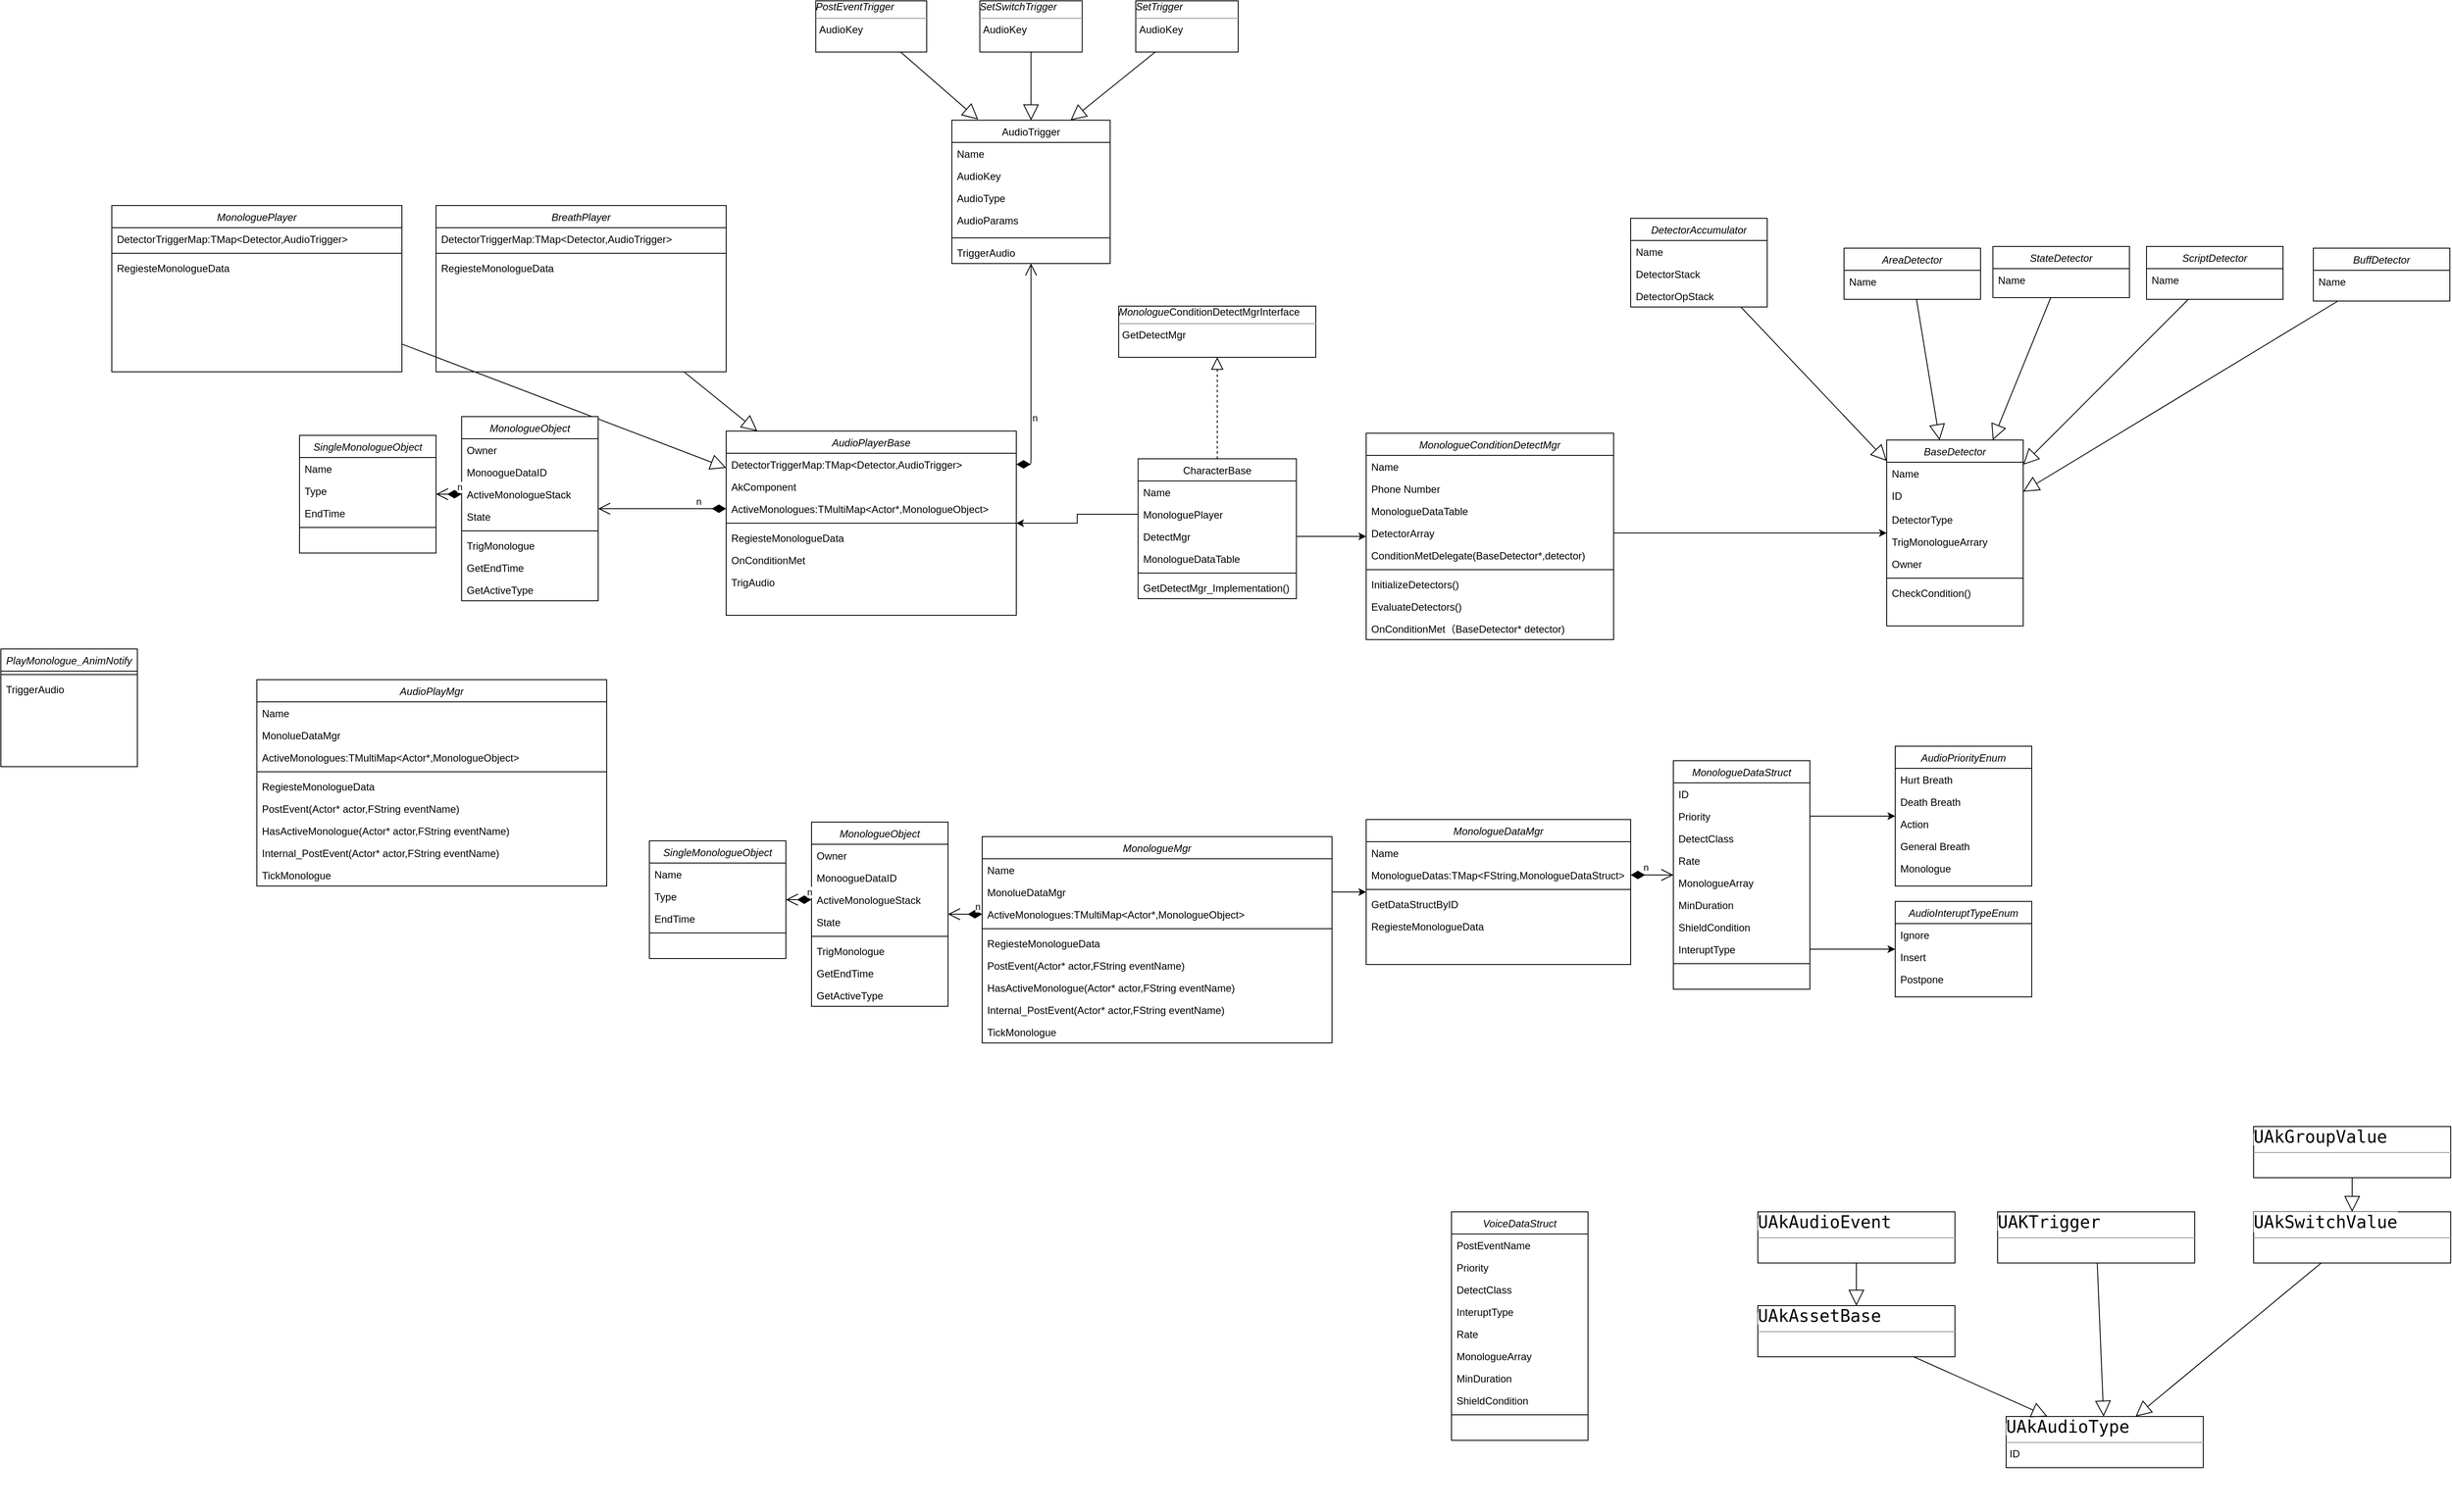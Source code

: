 <mxfile version="14.9.0" type="github">
  <diagram id="C5RBs43oDa-KdzZeNtuy" name="Page-1">
    <mxGraphModel dx="1718" dy="935" grid="1" gridSize="10" guides="1" tooltips="1" connect="1" arrows="1" fold="1" page="1" pageScale="1" pageWidth="1920" pageHeight="1200" math="0" shadow="0">
      <root>
        <mxCell id="WIyWlLk6GJQsqaUBKTNV-0" />
        <mxCell id="WIyWlLk6GJQsqaUBKTNV-1" parent="WIyWlLk6GJQsqaUBKTNV-0" />
        <mxCell id="bIeI5xdJGliXpmMRXG91-0" value="BaseDetector" style="swimlane;fontStyle=2;align=center;verticalAlign=top;childLayout=stackLayout;horizontal=1;startSize=26;horizontalStack=0;resizeParent=1;resizeLast=0;collapsible=1;marginBottom=0;rounded=0;shadow=0;strokeWidth=1;" parent="WIyWlLk6GJQsqaUBKTNV-1" vertex="1">
          <mxGeometry x="2440" y="725" width="160" height="218" as="geometry">
            <mxRectangle x="230" y="140" width="160" height="26" as="alternateBounds" />
          </mxGeometry>
        </mxCell>
        <mxCell id="bIeI5xdJGliXpmMRXG91-1" value="Name" style="text;align=left;verticalAlign=top;spacingLeft=4;spacingRight=4;overflow=hidden;rotatable=0;points=[[0,0.5],[1,0.5]];portConstraint=eastwest;" parent="bIeI5xdJGliXpmMRXG91-0" vertex="1">
          <mxGeometry y="26" width="160" height="26" as="geometry" />
        </mxCell>
        <mxCell id="bIeI5xdJGliXpmMRXG91-2" value="ID" style="text;align=left;verticalAlign=top;spacingLeft=4;spacingRight=4;overflow=hidden;rotatable=0;points=[[0,0.5],[1,0.5]];portConstraint=eastwest;rounded=0;shadow=0;html=0;" parent="bIeI5xdJGliXpmMRXG91-0" vertex="1">
          <mxGeometry y="52" width="160" height="28" as="geometry" />
        </mxCell>
        <mxCell id="bIeI5xdJGliXpmMRXG91-3" value="DetectorType" style="text;align=left;verticalAlign=top;spacingLeft=4;spacingRight=4;overflow=hidden;rotatable=0;points=[[0,0.5],[1,0.5]];portConstraint=eastwest;rounded=0;shadow=0;html=0;" parent="bIeI5xdJGliXpmMRXG91-0" vertex="1">
          <mxGeometry y="80" width="160" height="26" as="geometry" />
        </mxCell>
        <mxCell id="qYk1q7BttTprT0gYipQH-22" value="TrigMonologueArrary" style="text;align=left;verticalAlign=top;spacingLeft=4;spacingRight=4;overflow=hidden;rotatable=0;points=[[0,0.5],[1,0.5]];portConstraint=eastwest;rounded=0;shadow=0;html=0;" parent="bIeI5xdJGliXpmMRXG91-0" vertex="1">
          <mxGeometry y="106" width="160" height="26" as="geometry" />
        </mxCell>
        <mxCell id="qYk1q7BttTprT0gYipQH-25" value="Owner" style="text;align=left;verticalAlign=top;spacingLeft=4;spacingRight=4;overflow=hidden;rotatable=0;points=[[0,0.5],[1,0.5]];portConstraint=eastwest;rounded=0;shadow=0;html=0;" parent="bIeI5xdJGliXpmMRXG91-0" vertex="1">
          <mxGeometry y="132" width="160" height="26" as="geometry" />
        </mxCell>
        <mxCell id="bIeI5xdJGliXpmMRXG91-4" value="" style="line;html=1;strokeWidth=1;align=left;verticalAlign=middle;spacingTop=-1;spacingLeft=3;spacingRight=3;rotatable=0;labelPosition=right;points=[];portConstraint=eastwest;" parent="bIeI5xdJGliXpmMRXG91-0" vertex="1">
          <mxGeometry y="158" width="160" height="8" as="geometry" />
        </mxCell>
        <mxCell id="bIeI5xdJGliXpmMRXG91-5" value="CheckCondition()" style="text;align=left;verticalAlign=top;spacingLeft=4;spacingRight=4;overflow=hidden;rotatable=0;points=[[0,0.5],[1,0.5]];portConstraint=eastwest;" parent="bIeI5xdJGliXpmMRXG91-0" vertex="1">
          <mxGeometry y="166" width="160" height="26" as="geometry" />
        </mxCell>
        <mxCell id="bIeI5xdJGliXpmMRXG91-8" value="&lt;span style=&quot;font-style: italic ; text-align: center&quot;&gt;Monologue&lt;/span&gt;&lt;span style=&quot;text-align: center&quot;&gt;ConditionDetectMgrInterface&lt;/span&gt;&lt;span style=&quot;font-style: italic ; text-align: center&quot;&gt;&lt;br&gt;&lt;/span&gt;&lt;hr size=&quot;1&quot;&gt;&lt;p style=&quot;margin: 0px ; margin-left: 4px&quot;&gt;&lt;/p&gt;&lt;p style=&quot;margin: 0px ; margin-left: 4px&quot;&gt;GetDetectMgr&lt;/p&gt;" style="verticalAlign=top;align=left;overflow=fill;fontSize=12;fontFamily=Helvetica;html=1;" parent="WIyWlLk6GJQsqaUBKTNV-1" vertex="1">
          <mxGeometry x="1540" y="568" width="231" height="60" as="geometry" />
        </mxCell>
        <mxCell id="bIeI5xdJGliXpmMRXG91-10" value="MonologueDataMgr" style="swimlane;fontStyle=2;align=center;verticalAlign=top;childLayout=stackLayout;horizontal=1;startSize=26;horizontalStack=0;resizeParent=1;resizeLast=0;collapsible=1;marginBottom=0;rounded=0;shadow=0;strokeWidth=1;" parent="WIyWlLk6GJQsqaUBKTNV-1" vertex="1">
          <mxGeometry x="1830" y="1170" width="310" height="170" as="geometry">
            <mxRectangle x="230" y="140" width="160" height="26" as="alternateBounds" />
          </mxGeometry>
        </mxCell>
        <mxCell id="bIeI5xdJGliXpmMRXG91-11" value="Name" style="text;align=left;verticalAlign=top;spacingLeft=4;spacingRight=4;overflow=hidden;rotatable=0;points=[[0,0.5],[1,0.5]];portConstraint=eastwest;" parent="bIeI5xdJGliXpmMRXG91-10" vertex="1">
          <mxGeometry y="26" width="310" height="26" as="geometry" />
        </mxCell>
        <mxCell id="qYk1q7BttTprT0gYipQH-39" value="MonologueDatas:TMap&lt;FString,MonologueDataStruct&gt;" style="text;align=left;verticalAlign=top;spacingLeft=4;spacingRight=4;overflow=hidden;rotatable=0;points=[[0,0.5],[1,0.5]];portConstraint=eastwest;" parent="bIeI5xdJGliXpmMRXG91-10" vertex="1">
          <mxGeometry y="52" width="310" height="26" as="geometry" />
        </mxCell>
        <mxCell id="bIeI5xdJGliXpmMRXG91-14" value="" style="line;html=1;strokeWidth=1;align=left;verticalAlign=middle;spacingTop=-1;spacingLeft=3;spacingRight=3;rotatable=0;labelPosition=right;points=[];portConstraint=eastwest;" parent="bIeI5xdJGliXpmMRXG91-10" vertex="1">
          <mxGeometry y="78" width="310" height="8" as="geometry" />
        </mxCell>
        <mxCell id="bIeI5xdJGliXpmMRXG91-15" value="GetDataStructByID" style="text;align=left;verticalAlign=top;spacingLeft=4;spacingRight=4;overflow=hidden;rotatable=0;points=[[0,0.5],[1,0.5]];portConstraint=eastwest;" parent="bIeI5xdJGliXpmMRXG91-10" vertex="1">
          <mxGeometry y="86" width="310" height="26" as="geometry" />
        </mxCell>
        <mxCell id="qYk1q7BttTprT0gYipQH-67" value="RegiesteMonologueData" style="text;align=left;verticalAlign=top;spacingLeft=4;spacingRight=4;overflow=hidden;rotatable=0;points=[[0,0.5],[1,0.5]];portConstraint=eastwest;" parent="bIeI5xdJGliXpmMRXG91-10" vertex="1">
          <mxGeometry y="112" width="310" height="26" as="geometry" />
        </mxCell>
        <mxCell id="bIeI5xdJGliXpmMRXG91-16" value="MonologueMgr" style="swimlane;fontStyle=2;align=center;verticalAlign=top;childLayout=stackLayout;horizontal=1;startSize=26;horizontalStack=0;resizeParent=1;resizeLast=0;collapsible=1;marginBottom=0;rounded=0;shadow=0;strokeWidth=1;" parent="WIyWlLk6GJQsqaUBKTNV-1" vertex="1">
          <mxGeometry x="1380" y="1190" width="410" height="242" as="geometry">
            <mxRectangle x="230" y="140" width="160" height="26" as="alternateBounds" />
          </mxGeometry>
        </mxCell>
        <mxCell id="bIeI5xdJGliXpmMRXG91-17" value="Name" style="text;align=left;verticalAlign=top;spacingLeft=4;spacingRight=4;overflow=hidden;rotatable=0;points=[[0,0.5],[1,0.5]];portConstraint=eastwest;" parent="bIeI5xdJGliXpmMRXG91-16" vertex="1">
          <mxGeometry y="26" width="410" height="26" as="geometry" />
        </mxCell>
        <mxCell id="qYk1q7BttTprT0gYipQH-38" value="MonolueDataMgr" style="text;align=left;verticalAlign=top;spacingLeft=4;spacingRight=4;overflow=hidden;rotatable=0;points=[[0,0.5],[1,0.5]];portConstraint=eastwest;" parent="bIeI5xdJGliXpmMRXG91-16" vertex="1">
          <mxGeometry y="52" width="410" height="26" as="geometry" />
        </mxCell>
        <mxCell id="qYk1q7BttTprT0gYipQH-62" value="ActiveMonologues:TMultiMap&lt;Actor*,MonologueObject&gt;" style="text;align=left;verticalAlign=top;spacingLeft=4;spacingRight=4;overflow=hidden;rotatable=0;points=[[0,0.5],[1,0.5]];portConstraint=eastwest;" parent="bIeI5xdJGliXpmMRXG91-16" vertex="1">
          <mxGeometry y="78" width="410" height="26" as="geometry" />
        </mxCell>
        <mxCell id="bIeI5xdJGliXpmMRXG91-20" value="" style="line;html=1;strokeWidth=1;align=left;verticalAlign=middle;spacingTop=-1;spacingLeft=3;spacingRight=3;rotatable=0;labelPosition=right;points=[];portConstraint=eastwest;" parent="bIeI5xdJGliXpmMRXG91-16" vertex="1">
          <mxGeometry y="104" width="410" height="8" as="geometry" />
        </mxCell>
        <mxCell id="qYk1q7BttTprT0gYipQH-66" value="RegiesteMonologueData" style="text;align=left;verticalAlign=top;spacingLeft=4;spacingRight=4;overflow=hidden;rotatable=0;points=[[0,0.5],[1,0.5]];portConstraint=eastwest;" parent="bIeI5xdJGliXpmMRXG91-16" vertex="1">
          <mxGeometry y="112" width="410" height="26" as="geometry" />
        </mxCell>
        <mxCell id="bIeI5xdJGliXpmMRXG91-21" value="PostEvent(Actor* actor,FString eventName)" style="text;align=left;verticalAlign=top;spacingLeft=4;spacingRight=4;overflow=hidden;rotatable=0;points=[[0,0.5],[1,0.5]];portConstraint=eastwest;" parent="bIeI5xdJGliXpmMRXG91-16" vertex="1">
          <mxGeometry y="138" width="410" height="26" as="geometry" />
        </mxCell>
        <mxCell id="qYk1q7BttTprT0gYipQH-73" value="HasActiveMonologue(Actor* actor,FString eventName)" style="text;align=left;verticalAlign=top;spacingLeft=4;spacingRight=4;overflow=hidden;rotatable=0;points=[[0,0.5],[1,0.5]];portConstraint=eastwest;" parent="bIeI5xdJGliXpmMRXG91-16" vertex="1">
          <mxGeometry y="164" width="410" height="26" as="geometry" />
        </mxCell>
        <mxCell id="qYk1q7BttTprT0gYipQH-76" value="Internal_PostEvent(Actor* actor,FString eventName)" style="text;align=left;verticalAlign=top;spacingLeft=4;spacingRight=4;overflow=hidden;rotatable=0;points=[[0,0.5],[1,0.5]];portConstraint=eastwest;" parent="bIeI5xdJGliXpmMRXG91-16" vertex="1">
          <mxGeometry y="190" width="410" height="26" as="geometry" />
        </mxCell>
        <mxCell id="ncTQvhy3zhv_0DUiKPXW-0" value="TickMonologue" style="text;align=left;verticalAlign=top;spacingLeft=4;spacingRight=4;overflow=hidden;rotatable=0;points=[[0,0.5],[1,0.5]];portConstraint=eastwest;" parent="bIeI5xdJGliXpmMRXG91-16" vertex="1">
          <mxGeometry y="216" width="410" height="26" as="geometry" />
        </mxCell>
        <mxCell id="bIeI5xdJGliXpmMRXG91-22" value="MonologueObject" style="swimlane;fontStyle=2;align=center;verticalAlign=top;childLayout=stackLayout;horizontal=1;startSize=26;horizontalStack=0;resizeParent=1;resizeLast=0;collapsible=1;marginBottom=0;rounded=0;shadow=0;strokeWidth=1;" parent="WIyWlLk6GJQsqaUBKTNV-1" vertex="1">
          <mxGeometry x="1180" y="1173" width="160" height="216" as="geometry">
            <mxRectangle x="230" y="140" width="160" height="26" as="alternateBounds" />
          </mxGeometry>
        </mxCell>
        <mxCell id="qYk1q7BttTprT0gYipQH-74" value="Owner" style="text;align=left;verticalAlign=top;spacingLeft=4;spacingRight=4;overflow=hidden;rotatable=0;points=[[0,0.5],[1,0.5]];portConstraint=eastwest;" parent="bIeI5xdJGliXpmMRXG91-22" vertex="1">
          <mxGeometry y="26" width="160" height="26" as="geometry" />
        </mxCell>
        <mxCell id="qYk1q7BttTprT0gYipQH-75" value="MonoogueDataID" style="text;align=left;verticalAlign=top;spacingLeft=4;spacingRight=4;overflow=hidden;rotatable=0;points=[[0,0.5],[1,0.5]];portConstraint=eastwest;" parent="bIeI5xdJGliXpmMRXG91-22" vertex="1">
          <mxGeometry y="52" width="160" height="26" as="geometry" />
        </mxCell>
        <mxCell id="bIeI5xdJGliXpmMRXG91-23" value="ActiveMonologueStack" style="text;align=left;verticalAlign=top;spacingLeft=4;spacingRight=4;overflow=hidden;rotatable=0;points=[[0,0.5],[1,0.5]];portConstraint=eastwest;" parent="bIeI5xdJGliXpmMRXG91-22" vertex="1">
          <mxGeometry y="78" width="160" height="26" as="geometry" />
        </mxCell>
        <mxCell id="qYk1q7BttTprT0gYipQH-79" value="State" style="text;align=left;verticalAlign=top;spacingLeft=4;spacingRight=4;overflow=hidden;rotatable=0;points=[[0,0.5],[1,0.5]];portConstraint=eastwest;" parent="bIeI5xdJGliXpmMRXG91-22" vertex="1">
          <mxGeometry y="104" width="160" height="26" as="geometry" />
        </mxCell>
        <mxCell id="bIeI5xdJGliXpmMRXG91-26" value="" style="line;html=1;strokeWidth=1;align=left;verticalAlign=middle;spacingTop=-1;spacingLeft=3;spacingRight=3;rotatable=0;labelPosition=right;points=[];portConstraint=eastwest;" parent="bIeI5xdJGliXpmMRXG91-22" vertex="1">
          <mxGeometry y="130" width="160" height="8" as="geometry" />
        </mxCell>
        <mxCell id="bIeI5xdJGliXpmMRXG91-27" value="TrigMonologue" style="text;align=left;verticalAlign=top;spacingLeft=4;spacingRight=4;overflow=hidden;rotatable=0;points=[[0,0.5],[1,0.5]];portConstraint=eastwest;" parent="bIeI5xdJGliXpmMRXG91-22" vertex="1">
          <mxGeometry y="138" width="160" height="26" as="geometry" />
        </mxCell>
        <mxCell id="qYk1q7BttTprT0gYipQH-77" value="GetEndTime" style="text;align=left;verticalAlign=top;spacingLeft=4;spacingRight=4;overflow=hidden;rotatable=0;points=[[0,0.5],[1,0.5]];portConstraint=eastwest;" parent="bIeI5xdJGliXpmMRXG91-22" vertex="1">
          <mxGeometry y="164" width="160" height="26" as="geometry" />
        </mxCell>
        <mxCell id="qYk1q7BttTprT0gYipQH-78" value="GetActiveType" style="text;align=left;verticalAlign=top;spacingLeft=4;spacingRight=4;overflow=hidden;rotatable=0;points=[[0,0.5],[1,0.5]];portConstraint=eastwest;" parent="bIeI5xdJGliXpmMRXG91-22" vertex="1">
          <mxGeometry y="190" width="160" height="26" as="geometry" />
        </mxCell>
        <mxCell id="bIeI5xdJGliXpmMRXG91-28" value="SingleMonologueObject" style="swimlane;fontStyle=2;align=center;verticalAlign=top;childLayout=stackLayout;horizontal=1;startSize=26;horizontalStack=0;resizeParent=1;resizeLast=0;collapsible=1;marginBottom=0;rounded=0;shadow=0;strokeWidth=1;" parent="WIyWlLk6GJQsqaUBKTNV-1" vertex="1">
          <mxGeometry x="990" y="1195" width="160" height="138" as="geometry">
            <mxRectangle x="230" y="140" width="160" height="26" as="alternateBounds" />
          </mxGeometry>
        </mxCell>
        <mxCell id="bIeI5xdJGliXpmMRXG91-29" value="Name" style="text;align=left;verticalAlign=top;spacingLeft=4;spacingRight=4;overflow=hidden;rotatable=0;points=[[0,0.5],[1,0.5]];portConstraint=eastwest;" parent="bIeI5xdJGliXpmMRXG91-28" vertex="1">
          <mxGeometry y="26" width="160" height="26" as="geometry" />
        </mxCell>
        <mxCell id="qYk1q7BttTprT0gYipQH-45" value="Type" style="text;align=left;verticalAlign=top;spacingLeft=4;spacingRight=4;overflow=hidden;rotatable=0;points=[[0,0.5],[1,0.5]];portConstraint=eastwest;" parent="bIeI5xdJGliXpmMRXG91-28" vertex="1">
          <mxGeometry y="52" width="160" height="26" as="geometry" />
        </mxCell>
        <mxCell id="qYk1q7BttTprT0gYipQH-46" value="EndTime" style="text;align=left;verticalAlign=top;spacingLeft=4;spacingRight=4;overflow=hidden;rotatable=0;points=[[0,0.5],[1,0.5]];portConstraint=eastwest;" parent="bIeI5xdJGliXpmMRXG91-28" vertex="1">
          <mxGeometry y="78" width="160" height="26" as="geometry" />
        </mxCell>
        <mxCell id="bIeI5xdJGliXpmMRXG91-32" value="" style="line;html=1;strokeWidth=1;align=left;verticalAlign=middle;spacingTop=-1;spacingLeft=3;spacingRight=3;rotatable=0;labelPosition=right;points=[];portConstraint=eastwest;" parent="bIeI5xdJGliXpmMRXG91-28" vertex="1">
          <mxGeometry y="104" width="160" height="8" as="geometry" />
        </mxCell>
        <mxCell id="bIeI5xdJGliXpmMRXG91-34" value="MonologueDataStruct" style="swimlane;fontStyle=2;align=center;verticalAlign=top;childLayout=stackLayout;horizontal=1;startSize=26;horizontalStack=0;resizeParent=1;resizeLast=0;collapsible=1;marginBottom=0;rounded=0;shadow=0;strokeWidth=1;" parent="WIyWlLk6GJQsqaUBKTNV-1" vertex="1">
          <mxGeometry x="2190" y="1101" width="160" height="268" as="geometry">
            <mxRectangle x="230" y="140" width="160" height="26" as="alternateBounds" />
          </mxGeometry>
        </mxCell>
        <mxCell id="bIeI5xdJGliXpmMRXG91-35" value="ID" style="text;align=left;verticalAlign=top;spacingLeft=4;spacingRight=4;overflow=hidden;rotatable=0;points=[[0,0.5],[1,0.5]];portConstraint=eastwest;" parent="bIeI5xdJGliXpmMRXG91-34" vertex="1">
          <mxGeometry y="26" width="160" height="26" as="geometry" />
        </mxCell>
        <mxCell id="bIeI5xdJGliXpmMRXG91-36" value="Priority" style="text;align=left;verticalAlign=top;spacingLeft=4;spacingRight=4;overflow=hidden;rotatable=0;points=[[0,0.5],[1,0.5]];portConstraint=eastwest;rounded=0;shadow=0;html=0;" parent="bIeI5xdJGliXpmMRXG91-34" vertex="1">
          <mxGeometry y="52" width="160" height="26" as="geometry" />
        </mxCell>
        <mxCell id="bIeI5xdJGliXpmMRXG91-37" value="DetectClass" style="text;align=left;verticalAlign=top;spacingLeft=4;spacingRight=4;overflow=hidden;rotatable=0;points=[[0,0.5],[1,0.5]];portConstraint=eastwest;rounded=0;shadow=0;html=0;" parent="bIeI5xdJGliXpmMRXG91-34" vertex="1">
          <mxGeometry y="78" width="160" height="26" as="geometry" />
        </mxCell>
        <mxCell id="bIeI5xdJGliXpmMRXG91-40" value="Rate" style="text;align=left;verticalAlign=top;spacingLeft=4;spacingRight=4;overflow=hidden;rotatable=0;points=[[0,0.5],[1,0.5]];portConstraint=eastwest;rounded=0;shadow=0;html=0;" parent="bIeI5xdJGliXpmMRXG91-34" vertex="1">
          <mxGeometry y="104" width="160" height="26" as="geometry" />
        </mxCell>
        <mxCell id="bIeI5xdJGliXpmMRXG91-41" value="MonologueArray" style="text;align=left;verticalAlign=top;spacingLeft=4;spacingRight=4;overflow=hidden;rotatable=0;points=[[0,0.5],[1,0.5]];portConstraint=eastwest;rounded=0;shadow=0;html=0;" parent="bIeI5xdJGliXpmMRXG91-34" vertex="1">
          <mxGeometry y="130" width="160" height="26" as="geometry" />
        </mxCell>
        <mxCell id="bIeI5xdJGliXpmMRXG91-42" value="MinDuration" style="text;align=left;verticalAlign=top;spacingLeft=4;spacingRight=4;overflow=hidden;rotatable=0;points=[[0,0.5],[1,0.5]];portConstraint=eastwest;rounded=0;shadow=0;html=0;" parent="bIeI5xdJGliXpmMRXG91-34" vertex="1">
          <mxGeometry y="156" width="160" height="26" as="geometry" />
        </mxCell>
        <mxCell id="bIeI5xdJGliXpmMRXG91-43" value="ShieldCondition" style="text;align=left;verticalAlign=top;spacingLeft=4;spacingRight=4;overflow=hidden;rotatable=0;points=[[0,0.5],[1,0.5]];portConstraint=eastwest;rounded=0;shadow=0;html=0;" parent="bIeI5xdJGliXpmMRXG91-34" vertex="1">
          <mxGeometry y="182" width="160" height="26" as="geometry" />
        </mxCell>
        <mxCell id="bIeI5xdJGliXpmMRXG91-44" value="InteruptType" style="text;align=left;verticalAlign=top;spacingLeft=4;spacingRight=4;overflow=hidden;rotatable=0;points=[[0,0.5],[1,0.5]];portConstraint=eastwest;rounded=0;shadow=0;html=0;" parent="bIeI5xdJGliXpmMRXG91-34" vertex="1">
          <mxGeometry y="208" width="160" height="26" as="geometry" />
        </mxCell>
        <mxCell id="bIeI5xdJGliXpmMRXG91-38" value="" style="line;html=1;strokeWidth=1;align=left;verticalAlign=middle;spacingTop=-1;spacingLeft=3;spacingRight=3;rotatable=0;labelPosition=right;points=[];portConstraint=eastwest;" parent="bIeI5xdJGliXpmMRXG91-34" vertex="1">
          <mxGeometry y="234" width="160" height="8" as="geometry" />
        </mxCell>
        <mxCell id="bIeI5xdJGliXpmMRXG91-45" value="MonologueConditionDetectMgr" style="swimlane;fontStyle=2;align=center;verticalAlign=top;childLayout=stackLayout;horizontal=1;startSize=26;horizontalStack=0;resizeParent=1;resizeLast=0;collapsible=1;marginBottom=0;rounded=0;shadow=0;strokeWidth=1;" parent="WIyWlLk6GJQsqaUBKTNV-1" vertex="1">
          <mxGeometry x="1830" y="717" width="290" height="242" as="geometry">
            <mxRectangle x="230" y="140" width="160" height="26" as="alternateBounds" />
          </mxGeometry>
        </mxCell>
        <mxCell id="bIeI5xdJGliXpmMRXG91-46" value="Name" style="text;align=left;verticalAlign=top;spacingLeft=4;spacingRight=4;overflow=hidden;rotatable=0;points=[[0,0.5],[1,0.5]];portConstraint=eastwest;" parent="bIeI5xdJGliXpmMRXG91-45" vertex="1">
          <mxGeometry y="26" width="290" height="26" as="geometry" />
        </mxCell>
        <mxCell id="bIeI5xdJGliXpmMRXG91-47" value="Phone Number" style="text;align=left;verticalAlign=top;spacingLeft=4;spacingRight=4;overflow=hidden;rotatable=0;points=[[0,0.5],[1,0.5]];portConstraint=eastwest;rounded=0;shadow=0;html=0;" parent="bIeI5xdJGliXpmMRXG91-45" vertex="1">
          <mxGeometry y="52" width="290" height="26" as="geometry" />
        </mxCell>
        <mxCell id="bIeI5xdJGliXpmMRXG91-48" value="MonologueDataTable" style="text;align=left;verticalAlign=top;spacingLeft=4;spacingRight=4;overflow=hidden;rotatable=0;points=[[0,0.5],[1,0.5]];portConstraint=eastwest;rounded=0;shadow=0;html=0;" parent="bIeI5xdJGliXpmMRXG91-45" vertex="1">
          <mxGeometry y="78" width="290" height="26" as="geometry" />
        </mxCell>
        <mxCell id="qYk1q7BttTprT0gYipQH-23" value="DetectorArray" style="text;align=left;verticalAlign=top;spacingLeft=4;spacingRight=4;overflow=hidden;rotatable=0;points=[[0,0.5],[1,0.5]];portConstraint=eastwest;rounded=0;shadow=0;html=0;" parent="bIeI5xdJGliXpmMRXG91-45" vertex="1">
          <mxGeometry y="104" width="290" height="26" as="geometry" />
        </mxCell>
        <mxCell id="qYk1q7BttTprT0gYipQH-27" value="ConditionMetDelegate(BaseDetector*,detector)" style="text;align=left;verticalAlign=top;spacingLeft=4;spacingRight=4;overflow=hidden;rotatable=0;points=[[0,0.5],[1,0.5]];portConstraint=eastwest;rounded=0;shadow=0;html=0;" parent="bIeI5xdJGliXpmMRXG91-45" vertex="1">
          <mxGeometry y="130" width="290" height="26" as="geometry" />
        </mxCell>
        <mxCell id="bIeI5xdJGliXpmMRXG91-49" value="" style="line;html=1;strokeWidth=1;align=left;verticalAlign=middle;spacingTop=-1;spacingLeft=3;spacingRight=3;rotatable=0;labelPosition=right;points=[];portConstraint=eastwest;" parent="bIeI5xdJGliXpmMRXG91-45" vertex="1">
          <mxGeometry y="156" width="290" height="8" as="geometry" />
        </mxCell>
        <mxCell id="bIeI5xdJGliXpmMRXG91-50" value="InitializeDetectors()" style="text;align=left;verticalAlign=top;spacingLeft=4;spacingRight=4;overflow=hidden;rotatable=0;points=[[0,0.5],[1,0.5]];portConstraint=eastwest;" parent="bIeI5xdJGliXpmMRXG91-45" vertex="1">
          <mxGeometry y="164" width="290" height="26" as="geometry" />
        </mxCell>
        <mxCell id="qYk1q7BttTprT0gYipQH-26" value="EvaluateDetectors()" style="text;align=left;verticalAlign=top;spacingLeft=4;spacingRight=4;overflow=hidden;rotatable=0;points=[[0,0.5],[1,0.5]];portConstraint=eastwest;" parent="bIeI5xdJGliXpmMRXG91-45" vertex="1">
          <mxGeometry y="190" width="290" height="26" as="geometry" />
        </mxCell>
        <mxCell id="qYk1q7BttTprT0gYipQH-0" value="OnConditionMet（BaseDetector* detector)" style="text;align=left;verticalAlign=top;spacingLeft=4;spacingRight=4;overflow=hidden;rotatable=0;points=[[0,0.5],[1,0.5]];portConstraint=eastwest;" parent="bIeI5xdJGliXpmMRXG91-45" vertex="1">
          <mxGeometry y="216" width="290" height="26" as="geometry" />
        </mxCell>
        <mxCell id="qYk1q7BttTprT0gYipQH-1" value="CharacterBase" style="swimlane;fontStyle=0;align=center;verticalAlign=top;childLayout=stackLayout;horizontal=1;startSize=26;horizontalStack=0;resizeParent=1;resizeLast=0;collapsible=1;marginBottom=0;rounded=0;shadow=0;strokeWidth=1;" parent="WIyWlLk6GJQsqaUBKTNV-1" vertex="1">
          <mxGeometry x="1562.75" y="747" width="185.5" height="164" as="geometry">
            <mxRectangle x="340" y="380" width="170" height="26" as="alternateBounds" />
          </mxGeometry>
        </mxCell>
        <mxCell id="qYk1q7BttTprT0gYipQH-2" value="Name" style="text;align=left;verticalAlign=top;spacingLeft=4;spacingRight=4;overflow=hidden;rotatable=0;points=[[0,0.5],[1,0.5]];portConstraint=eastwest;" parent="qYk1q7BttTprT0gYipQH-1" vertex="1">
          <mxGeometry y="26" width="185.5" height="26" as="geometry" />
        </mxCell>
        <mxCell id="qYk1q7BttTprT0gYipQH-49" value="MonologuePlayer" style="text;align=left;verticalAlign=top;spacingLeft=4;spacingRight=4;overflow=hidden;rotatable=0;points=[[0,0.5],[1,0.5]];portConstraint=eastwest;" parent="qYk1q7BttTprT0gYipQH-1" vertex="1">
          <mxGeometry y="52" width="185.5" height="26" as="geometry" />
        </mxCell>
        <mxCell id="qYk1q7BttTprT0gYipQH-32" value="DetectMgr" style="text;align=left;verticalAlign=top;spacingLeft=4;spacingRight=4;overflow=hidden;rotatable=0;points=[[0,0.5],[1,0.5]];portConstraint=eastwest;" parent="qYk1q7BttTprT0gYipQH-1" vertex="1">
          <mxGeometry y="78" width="185.5" height="26" as="geometry" />
        </mxCell>
        <mxCell id="qYk1q7BttTprT0gYipQH-55" value="MonologueDataTable" style="text;align=left;verticalAlign=top;spacingLeft=4;spacingRight=4;overflow=hidden;rotatable=0;points=[[0,0.5],[1,0.5]];portConstraint=eastwest;" parent="qYk1q7BttTprT0gYipQH-1" vertex="1">
          <mxGeometry y="104" width="185.5" height="26" as="geometry" />
        </mxCell>
        <mxCell id="qYk1q7BttTprT0gYipQH-3" value="" style="line;html=1;strokeWidth=1;align=left;verticalAlign=middle;spacingTop=-1;spacingLeft=3;spacingRight=3;rotatable=0;labelPosition=right;points=[];portConstraint=eastwest;" parent="qYk1q7BttTprT0gYipQH-1" vertex="1">
          <mxGeometry y="130" width="185.5" height="8" as="geometry" />
        </mxCell>
        <mxCell id="zkfFHV4jXpPFQw0GAbJ--14" value="GetDetectMgr_Implementation()" style="text;align=left;verticalAlign=top;spacingLeft=4;spacingRight=4;overflow=hidden;rotatable=0;points=[[0,0.5],[1,0.5]];portConstraint=eastwest;" parent="qYk1q7BttTprT0gYipQH-1" vertex="1">
          <mxGeometry y="138" width="185.5" height="26" as="geometry" />
        </mxCell>
        <mxCell id="qYk1q7BttTprT0gYipQH-4" value="AreaDetector" style="swimlane;fontStyle=2;align=center;verticalAlign=top;childLayout=stackLayout;horizontal=1;startSize=26;horizontalStack=0;resizeParent=1;resizeLast=0;collapsible=1;marginBottom=0;rounded=0;shadow=0;strokeWidth=1;" parent="WIyWlLk6GJQsqaUBKTNV-1" vertex="1">
          <mxGeometry x="2390" y="500" width="160" height="60" as="geometry">
            <mxRectangle x="230" y="140" width="160" height="26" as="alternateBounds" />
          </mxGeometry>
        </mxCell>
        <mxCell id="qYk1q7BttTprT0gYipQH-5" value="Name" style="text;align=left;verticalAlign=top;spacingLeft=4;spacingRight=4;overflow=hidden;rotatable=0;points=[[0,0.5],[1,0.5]];portConstraint=eastwest;" parent="qYk1q7BttTprT0gYipQH-4" vertex="1">
          <mxGeometry y="26" width="160" height="26" as="geometry" />
        </mxCell>
        <mxCell id="qYk1q7BttTprT0gYipQH-10" value="StateDetector" style="swimlane;fontStyle=2;align=center;verticalAlign=top;childLayout=stackLayout;horizontal=1;startSize=26;horizontalStack=0;resizeParent=1;resizeLast=0;collapsible=1;marginBottom=0;rounded=0;shadow=0;strokeWidth=1;" parent="WIyWlLk6GJQsqaUBKTNV-1" vertex="1">
          <mxGeometry x="2564.5" y="498" width="160" height="60" as="geometry">
            <mxRectangle x="230" y="140" width="160" height="26" as="alternateBounds" />
          </mxGeometry>
        </mxCell>
        <mxCell id="qYk1q7BttTprT0gYipQH-11" value="Name" style="text;align=left;verticalAlign=top;spacingLeft=4;spacingRight=4;overflow=hidden;rotatable=0;points=[[0,0.5],[1,0.5]];portConstraint=eastwest;" parent="qYk1q7BttTprT0gYipQH-10" vertex="1">
          <mxGeometry y="26" width="160" height="26" as="geometry" />
        </mxCell>
        <mxCell id="qYk1q7BttTprT0gYipQH-16" value="ScriptDetector" style="swimlane;fontStyle=2;align=center;verticalAlign=top;childLayout=stackLayout;horizontal=1;startSize=26;horizontalStack=0;resizeParent=1;resizeLast=0;collapsible=1;marginBottom=0;rounded=0;shadow=0;strokeWidth=1;" parent="WIyWlLk6GJQsqaUBKTNV-1" vertex="1">
          <mxGeometry x="2744.5" y="498" width="160" height="62" as="geometry">
            <mxRectangle x="230" y="140" width="160" height="26" as="alternateBounds" />
          </mxGeometry>
        </mxCell>
        <mxCell id="qYk1q7BttTprT0gYipQH-17" value="Name" style="text;align=left;verticalAlign=top;spacingLeft=4;spacingRight=4;overflow=hidden;rotatable=0;points=[[0,0.5],[1,0.5]];portConstraint=eastwest;" parent="qYk1q7BttTprT0gYipQH-16" vertex="1">
          <mxGeometry y="26" width="160" height="26" as="geometry" />
        </mxCell>
        <mxCell id="qYk1q7BttTprT0gYipQH-28" value="" style="endArrow=block;dashed=1;endFill=0;endSize=12;html=1;" parent="WIyWlLk6GJQsqaUBKTNV-1" source="qYk1q7BttTprT0gYipQH-1" target="bIeI5xdJGliXpmMRXG91-8" edge="1">
          <mxGeometry width="160" relative="1" as="geometry">
            <mxPoint x="1570" y="750" as="sourcePoint" />
            <mxPoint x="1730" y="750" as="targetPoint" />
          </mxGeometry>
        </mxCell>
        <mxCell id="qYk1q7BttTprT0gYipQH-33" value="" style="edgeStyle=orthogonalEdgeStyle;rounded=0;orthogonalLoop=1;jettySize=auto;html=1;" parent="WIyWlLk6GJQsqaUBKTNV-1" source="qYk1q7BttTprT0gYipQH-32" target="bIeI5xdJGliXpmMRXG91-45" edge="1">
          <mxGeometry relative="1" as="geometry" />
        </mxCell>
        <mxCell id="qYk1q7BttTprT0gYipQH-34" value="" style="edgeStyle=orthogonalEdgeStyle;rounded=0;orthogonalLoop=1;jettySize=auto;html=1;" parent="WIyWlLk6GJQsqaUBKTNV-1" source="qYk1q7BttTprT0gYipQH-23" target="bIeI5xdJGliXpmMRXG91-0" edge="1">
          <mxGeometry relative="1" as="geometry" />
        </mxCell>
        <mxCell id="qYk1q7BttTprT0gYipQH-35" value="" style="endArrow=block;endSize=16;endFill=0;html=1;" parent="WIyWlLk6GJQsqaUBKTNV-1" source="qYk1q7BttTprT0gYipQH-10" target="bIeI5xdJGliXpmMRXG91-0" edge="1">
          <mxGeometry width="160" relative="1" as="geometry">
            <mxPoint x="2332.302" y="843" as="sourcePoint" />
            <mxPoint x="2330.002" y="670" as="targetPoint" />
          </mxGeometry>
        </mxCell>
        <mxCell id="qYk1q7BttTprT0gYipQH-36" value="" style="endArrow=block;endSize=16;endFill=0;html=1;" parent="WIyWlLk6GJQsqaUBKTNV-1" source="qYk1q7BttTprT0gYipQH-4" target="bIeI5xdJGliXpmMRXG91-0" edge="1">
          <mxGeometry width="160" relative="1" as="geometry">
            <mxPoint x="1477.872" y="1089" as="sourcePoint" />
            <mxPoint x="1475.572" y="916" as="targetPoint" />
          </mxGeometry>
        </mxCell>
        <mxCell id="qYk1q7BttTprT0gYipQH-37" value="" style="endArrow=block;endSize=16;endFill=0;html=1;" parent="WIyWlLk6GJQsqaUBKTNV-1" source="qYk1q7BttTprT0gYipQH-16" target="bIeI5xdJGliXpmMRXG91-0" edge="1">
          <mxGeometry width="160" relative="1" as="geometry">
            <mxPoint x="1487.872" y="1099" as="sourcePoint" />
            <mxPoint x="1485.572" y="926" as="targetPoint" />
          </mxGeometry>
        </mxCell>
        <mxCell id="qYk1q7BttTprT0gYipQH-43" value="n" style="endArrow=open;html=1;endSize=12;startArrow=diamondThin;startSize=14;startFill=1;edgeStyle=orthogonalEdgeStyle;align=left;verticalAlign=bottom;" parent="WIyWlLk6GJQsqaUBKTNV-1" source="qYk1q7BttTprT0gYipQH-39" target="bIeI5xdJGliXpmMRXG91-34" edge="1">
          <mxGeometry x="-0.5" relative="1" as="geometry">
            <mxPoint x="2710" y="1575.998" as="sourcePoint" />
            <mxPoint x="2830" y="1575.998" as="targetPoint" />
            <mxPoint as="offset" />
          </mxGeometry>
        </mxCell>
        <mxCell id="qYk1q7BttTprT0gYipQH-47" value="n" style="endArrow=open;html=1;endSize=12;startArrow=diamondThin;startSize=14;startFill=1;edgeStyle=orthogonalEdgeStyle;align=left;verticalAlign=bottom;" parent="WIyWlLk6GJQsqaUBKTNV-1" source="qYk1q7BttTprT0gYipQH-62" target="bIeI5xdJGliXpmMRXG91-22" edge="1">
          <mxGeometry x="-0.5" relative="1" as="geometry">
            <mxPoint x="1120" y="935" as="sourcePoint" />
            <mxPoint x="970" y="935" as="targetPoint" />
            <mxPoint as="offset" />
          </mxGeometry>
        </mxCell>
        <mxCell id="qYk1q7BttTprT0gYipQH-50" value="AudioPlayerBase" style="swimlane;fontStyle=2;align=center;verticalAlign=top;childLayout=stackLayout;horizontal=1;startSize=26;horizontalStack=0;resizeParent=1;resizeLast=0;collapsible=1;marginBottom=0;rounded=0;shadow=0;strokeWidth=1;" parent="WIyWlLk6GJQsqaUBKTNV-1" vertex="1">
          <mxGeometry x="1080" y="714.5" width="340" height="216" as="geometry">
            <mxRectangle x="230" y="140" width="160" height="26" as="alternateBounds" />
          </mxGeometry>
        </mxCell>
        <mxCell id="bpZG0SlcgHtjvIqgxUri-25" value="DetectorTriggerMap:TMap&lt;Detector,AudioTrigger&gt;" style="text;align=left;verticalAlign=top;spacingLeft=4;spacingRight=4;overflow=hidden;rotatable=0;points=[[0,0.5],[1,0.5]];portConstraint=eastwest;" vertex="1" parent="qYk1q7BttTprT0gYipQH-50">
          <mxGeometry y="26" width="340" height="26" as="geometry" />
        </mxCell>
        <mxCell id="bpZG0SlcgHtjvIqgxUri-41" value="AkComponent" style="text;align=left;verticalAlign=top;spacingLeft=4;spacingRight=4;overflow=hidden;rotatable=0;points=[[0,0.5],[1,0.5]];portConstraint=eastwest;" vertex="1" parent="qYk1q7BttTprT0gYipQH-50">
          <mxGeometry y="52" width="340" height="26" as="geometry" />
        </mxCell>
        <mxCell id="bpZG0SlcgHtjvIqgxUri-81" value="ActiveMonologues:TMultiMap&lt;Actor*,MonologueObject&gt;" style="text;align=left;verticalAlign=top;spacingLeft=4;spacingRight=4;overflow=hidden;rotatable=0;points=[[0,0.5],[1,0.5]];portConstraint=eastwest;" vertex="1" parent="qYk1q7BttTprT0gYipQH-50">
          <mxGeometry y="78" width="340" height="26" as="geometry" />
        </mxCell>
        <mxCell id="qYk1q7BttTprT0gYipQH-52" value="" style="line;html=1;strokeWidth=1;align=left;verticalAlign=middle;spacingTop=-1;spacingLeft=3;spacingRight=3;rotatable=0;labelPosition=right;points=[];portConstraint=eastwest;" parent="qYk1q7BttTprT0gYipQH-50" vertex="1">
          <mxGeometry y="104" width="340" height="8" as="geometry" />
        </mxCell>
        <mxCell id="qYk1q7BttTprT0gYipQH-57" value="RegiesteMonologueData" style="text;align=left;verticalAlign=top;spacingLeft=4;spacingRight=4;overflow=hidden;rotatable=0;points=[[0,0.5],[1,0.5]];portConstraint=eastwest;" parent="qYk1q7BttTprT0gYipQH-50" vertex="1">
          <mxGeometry y="112" width="340" height="26" as="geometry" />
        </mxCell>
        <mxCell id="qYk1q7BttTprT0gYipQH-53" value="OnConditionMet" style="text;align=left;verticalAlign=top;spacingLeft=4;spacingRight=4;overflow=hidden;rotatable=0;points=[[0,0.5],[1,0.5]];portConstraint=eastwest;" parent="qYk1q7BttTprT0gYipQH-50" vertex="1">
          <mxGeometry y="138" width="340" height="26" as="geometry" />
        </mxCell>
        <mxCell id="bpZG0SlcgHtjvIqgxUri-40" value="TrigAudio" style="text;align=left;verticalAlign=top;spacingLeft=4;spacingRight=4;overflow=hidden;rotatable=0;points=[[0,0.5],[1,0.5]];portConstraint=eastwest;" vertex="1" parent="qYk1q7BttTprT0gYipQH-50">
          <mxGeometry y="164" width="340" height="26" as="geometry" />
        </mxCell>
        <mxCell id="qYk1q7BttTprT0gYipQH-54" value="" style="edgeStyle=orthogonalEdgeStyle;rounded=0;orthogonalLoop=1;jettySize=auto;html=1;" parent="WIyWlLk6GJQsqaUBKTNV-1" source="qYk1q7BttTprT0gYipQH-49" target="qYk1q7BttTprT0gYipQH-50" edge="1">
          <mxGeometry relative="1" as="geometry">
            <mxPoint x="1758.25" y="861" as="sourcePoint" />
            <mxPoint x="1840" y="835" as="targetPoint" />
          </mxGeometry>
        </mxCell>
        <mxCell id="qYk1q7BttTprT0gYipQH-63" value="" style="edgeStyle=orthogonalEdgeStyle;rounded=0;orthogonalLoop=1;jettySize=auto;html=1;" parent="WIyWlLk6GJQsqaUBKTNV-1" source="qYk1q7BttTprT0gYipQH-38" target="bIeI5xdJGliXpmMRXG91-10" edge="1">
          <mxGeometry relative="1" as="geometry">
            <mxPoint x="1758.25" y="835.0" as="sourcePoint" />
            <mxPoint x="1840" y="835.0" as="targetPoint" />
          </mxGeometry>
        </mxCell>
        <mxCell id="qYk1q7BttTprT0gYipQH-69" value="PlayMonologue_AnimNotify" style="swimlane;fontStyle=2;align=center;verticalAlign=top;childLayout=stackLayout;horizontal=1;startSize=26;horizontalStack=0;resizeParent=1;resizeLast=0;collapsible=1;marginBottom=0;rounded=0;shadow=0;strokeWidth=1;" parent="WIyWlLk6GJQsqaUBKTNV-1" vertex="1">
          <mxGeometry x="230" y="970" width="160" height="138" as="geometry">
            <mxRectangle x="230" y="140" width="160" height="26" as="alternateBounds" />
          </mxGeometry>
        </mxCell>
        <mxCell id="qYk1q7BttTprT0gYipQH-70" value="" style="line;html=1;strokeWidth=1;align=left;verticalAlign=middle;spacingTop=-1;spacingLeft=3;spacingRight=3;rotatable=0;labelPosition=right;points=[];portConstraint=eastwest;" parent="qYk1q7BttTprT0gYipQH-69" vertex="1">
          <mxGeometry y="26" width="160" height="8" as="geometry" />
        </mxCell>
        <mxCell id="qYk1q7BttTprT0gYipQH-71" value="TriggerAudio" style="text;align=left;verticalAlign=top;spacingLeft=4;spacingRight=4;overflow=hidden;rotatable=0;points=[[0,0.5],[1,0.5]];portConstraint=eastwest;" parent="qYk1q7BttTprT0gYipQH-69" vertex="1">
          <mxGeometry y="34" width="160" height="26" as="geometry" />
        </mxCell>
        <mxCell id="qYk1q7BttTprT0gYipQH-80" value="n" style="endArrow=open;html=1;endSize=12;startArrow=diamondThin;startSize=14;startFill=1;edgeStyle=orthogonalEdgeStyle;align=left;verticalAlign=bottom;" parent="WIyWlLk6GJQsqaUBKTNV-1" source="bIeI5xdJGliXpmMRXG91-23" target="bIeI5xdJGliXpmMRXG91-28" edge="1">
          <mxGeometry x="-0.5" relative="1" as="geometry">
            <mxPoint x="1390" y="1291" as="sourcePoint" />
            <mxPoint x="1350" y="1291" as="targetPoint" />
            <mxPoint as="offset" />
          </mxGeometry>
        </mxCell>
        <mxCell id="ncTQvhy3zhv_0DUiKPXW-2" value="VoiceDataStruct" style="swimlane;fontStyle=2;align=center;verticalAlign=top;childLayout=stackLayout;horizontal=1;startSize=26;horizontalStack=0;resizeParent=1;resizeLast=0;collapsible=1;marginBottom=0;rounded=0;shadow=0;strokeWidth=1;" parent="WIyWlLk6GJQsqaUBKTNV-1" vertex="1">
          <mxGeometry x="1930" y="1630" width="160" height="268" as="geometry">
            <mxRectangle x="230" y="140" width="160" height="26" as="alternateBounds" />
          </mxGeometry>
        </mxCell>
        <mxCell id="ncTQvhy3zhv_0DUiKPXW-3" value="PostEventName" style="text;align=left;verticalAlign=top;spacingLeft=4;spacingRight=4;overflow=hidden;rotatable=0;points=[[0,0.5],[1,0.5]];portConstraint=eastwest;" parent="ncTQvhy3zhv_0DUiKPXW-2" vertex="1">
          <mxGeometry y="26" width="160" height="26" as="geometry" />
        </mxCell>
        <mxCell id="ncTQvhy3zhv_0DUiKPXW-4" value="Priority" style="text;align=left;verticalAlign=top;spacingLeft=4;spacingRight=4;overflow=hidden;rotatable=0;points=[[0,0.5],[1,0.5]];portConstraint=eastwest;rounded=0;shadow=0;html=0;" parent="ncTQvhy3zhv_0DUiKPXW-2" vertex="1">
          <mxGeometry y="52" width="160" height="26" as="geometry" />
        </mxCell>
        <mxCell id="ncTQvhy3zhv_0DUiKPXW-5" value="DetectClass" style="text;align=left;verticalAlign=top;spacingLeft=4;spacingRight=4;overflow=hidden;rotatable=0;points=[[0,0.5],[1,0.5]];portConstraint=eastwest;rounded=0;shadow=0;html=0;" parent="ncTQvhy3zhv_0DUiKPXW-2" vertex="1">
          <mxGeometry y="78" width="160" height="26" as="geometry" />
        </mxCell>
        <mxCell id="ncTQvhy3zhv_0DUiKPXW-10" value="InteruptType" style="text;align=left;verticalAlign=top;spacingLeft=4;spacingRight=4;overflow=hidden;rotatable=0;points=[[0,0.5],[1,0.5]];portConstraint=eastwest;rounded=0;shadow=0;html=0;" parent="ncTQvhy3zhv_0DUiKPXW-2" vertex="1">
          <mxGeometry y="104" width="160" height="26" as="geometry" />
        </mxCell>
        <mxCell id="ncTQvhy3zhv_0DUiKPXW-6" value="Rate" style="text;align=left;verticalAlign=top;spacingLeft=4;spacingRight=4;overflow=hidden;rotatable=0;points=[[0,0.5],[1,0.5]];portConstraint=eastwest;rounded=0;shadow=0;html=0;" parent="ncTQvhy3zhv_0DUiKPXW-2" vertex="1">
          <mxGeometry y="130" width="160" height="26" as="geometry" />
        </mxCell>
        <mxCell id="ncTQvhy3zhv_0DUiKPXW-7" value="MonologueArray" style="text;align=left;verticalAlign=top;spacingLeft=4;spacingRight=4;overflow=hidden;rotatable=0;points=[[0,0.5],[1,0.5]];portConstraint=eastwest;rounded=0;shadow=0;html=0;" parent="ncTQvhy3zhv_0DUiKPXW-2" vertex="1">
          <mxGeometry y="156" width="160" height="26" as="geometry" />
        </mxCell>
        <mxCell id="ncTQvhy3zhv_0DUiKPXW-8" value="MinDuration" style="text;align=left;verticalAlign=top;spacingLeft=4;spacingRight=4;overflow=hidden;rotatable=0;points=[[0,0.5],[1,0.5]];portConstraint=eastwest;rounded=0;shadow=0;html=0;" parent="ncTQvhy3zhv_0DUiKPXW-2" vertex="1">
          <mxGeometry y="182" width="160" height="26" as="geometry" />
        </mxCell>
        <mxCell id="ncTQvhy3zhv_0DUiKPXW-9" value="ShieldCondition" style="text;align=left;verticalAlign=top;spacingLeft=4;spacingRight=4;overflow=hidden;rotatable=0;points=[[0,0.5],[1,0.5]];portConstraint=eastwest;rounded=0;shadow=0;html=0;" parent="ncTQvhy3zhv_0DUiKPXW-2" vertex="1">
          <mxGeometry y="208" width="160" height="26" as="geometry" />
        </mxCell>
        <mxCell id="ncTQvhy3zhv_0DUiKPXW-11" value="" style="line;html=1;strokeWidth=1;align=left;verticalAlign=middle;spacingTop=-1;spacingLeft=3;spacingRight=3;rotatable=0;labelPosition=right;points=[];portConstraint=eastwest;" parent="ncTQvhy3zhv_0DUiKPXW-2" vertex="1">
          <mxGeometry y="234" width="160" height="8" as="geometry" />
        </mxCell>
        <mxCell id="ncTQvhy3zhv_0DUiKPXW-12" value="AudioPriorityEnum" style="swimlane;fontStyle=2;align=center;verticalAlign=top;childLayout=stackLayout;horizontal=1;startSize=26;horizontalStack=0;resizeParent=1;resizeLast=0;collapsible=1;marginBottom=0;rounded=0;shadow=0;strokeWidth=1;" parent="WIyWlLk6GJQsqaUBKTNV-1" vertex="1">
          <mxGeometry x="2450" y="1084" width="160" height="164" as="geometry">
            <mxRectangle x="230" y="140" width="160" height="26" as="alternateBounds" />
          </mxGeometry>
        </mxCell>
        <mxCell id="ncTQvhy3zhv_0DUiKPXW-13" value="Hurt Breath" style="text;align=left;verticalAlign=top;spacingLeft=4;spacingRight=4;overflow=hidden;rotatable=0;points=[[0,0.5],[1,0.5]];portConstraint=eastwest;" parent="ncTQvhy3zhv_0DUiKPXW-12" vertex="1">
          <mxGeometry y="26" width="160" height="26" as="geometry" />
        </mxCell>
        <mxCell id="ncTQvhy3zhv_0DUiKPXW-14" value="Death Breath" style="text;align=left;verticalAlign=top;spacingLeft=4;spacingRight=4;overflow=hidden;rotatable=0;points=[[0,0.5],[1,0.5]];portConstraint=eastwest;rounded=0;shadow=0;html=0;" parent="ncTQvhy3zhv_0DUiKPXW-12" vertex="1">
          <mxGeometry y="52" width="160" height="26" as="geometry" />
        </mxCell>
        <mxCell id="ncTQvhy3zhv_0DUiKPXW-15" value="Action" style="text;align=left;verticalAlign=top;spacingLeft=4;spacingRight=4;overflow=hidden;rotatable=0;points=[[0,0.5],[1,0.5]];portConstraint=eastwest;rounded=0;shadow=0;html=0;" parent="ncTQvhy3zhv_0DUiKPXW-12" vertex="1">
          <mxGeometry y="78" width="160" height="26" as="geometry" />
        </mxCell>
        <mxCell id="ncTQvhy3zhv_0DUiKPXW-16" value="General Breath" style="text;align=left;verticalAlign=top;spacingLeft=4;spacingRight=4;overflow=hidden;rotatable=0;points=[[0,0.5],[1,0.5]];portConstraint=eastwest;rounded=0;shadow=0;html=0;" parent="ncTQvhy3zhv_0DUiKPXW-12" vertex="1">
          <mxGeometry y="104" width="160" height="26" as="geometry" />
        </mxCell>
        <mxCell id="ncTQvhy3zhv_0DUiKPXW-17" value="Monologue" style="text;align=left;verticalAlign=top;spacingLeft=4;spacingRight=4;overflow=hidden;rotatable=0;points=[[0,0.5],[1,0.5]];portConstraint=eastwest;rounded=0;shadow=0;html=0;" parent="ncTQvhy3zhv_0DUiKPXW-12" vertex="1">
          <mxGeometry y="130" width="160" height="26" as="geometry" />
        </mxCell>
        <mxCell id="ncTQvhy3zhv_0DUiKPXW-22" value="&lt;span style=&quot;font-style: italic ; text-align: center&quot;&gt;PostEventTrigger&lt;br&gt;&lt;/span&gt;&lt;hr size=&quot;1&quot;&gt;&lt;p style=&quot;margin: 0px ; margin-left: 4px&quot;&gt;&lt;/p&gt;&lt;p style=&quot;margin: 0px ; margin-left: 4px&quot;&gt;AudioKey&lt;/p&gt;" style="verticalAlign=top;align=left;overflow=fill;fontSize=12;fontFamily=Helvetica;html=1;" parent="WIyWlLk6GJQsqaUBKTNV-1" vertex="1">
          <mxGeometry x="1185" y="210" width="130" height="60" as="geometry" />
        </mxCell>
        <mxCell id="ncTQvhy3zhv_0DUiKPXW-23" value="&lt;span style=&quot;font-style: italic ; text-align: center&quot;&gt;SetSwitchTrigger&lt;br&gt;&lt;/span&gt;&lt;hr size=&quot;1&quot;&gt;&lt;p style=&quot;margin: 0px ; margin-left: 4px&quot;&gt;&lt;/p&gt;&lt;p style=&quot;margin: 0px ; margin-left: 4px&quot;&gt;AudioKey&lt;/p&gt;" style="verticalAlign=top;align=left;overflow=fill;fontSize=12;fontFamily=Helvetica;html=1;" parent="WIyWlLk6GJQsqaUBKTNV-1" vertex="1">
          <mxGeometry x="1377.25" y="210" width="120" height="60" as="geometry" />
        </mxCell>
        <mxCell id="ncTQvhy3zhv_0DUiKPXW-24" value="&lt;span style=&quot;font-style: italic ; text-align: center&quot;&gt;SetTrigger&lt;br&gt;&lt;/span&gt;&lt;hr size=&quot;1&quot;&gt;&lt;p style=&quot;margin: 0px ; margin-left: 4px&quot;&gt;&lt;/p&gt;&lt;p style=&quot;margin: 0px ; margin-left: 4px&quot;&gt;AudioKey&lt;/p&gt;" style="verticalAlign=top;align=left;overflow=fill;fontSize=12;fontFamily=Helvetica;html=1;" parent="WIyWlLk6GJQsqaUBKTNV-1" vertex="1">
          <mxGeometry x="1560" y="210" width="120" height="60" as="geometry" />
        </mxCell>
        <mxCell id="ncTQvhy3zhv_0DUiKPXW-27" value="&lt;span style=&quot;background-color: rgb(255 , 255 , 255)&quot;&gt;&lt;span style=&quot;font-family: &amp;#34;consolas&amp;#34; , monospace ; font-size: 15pt&quot;&gt;UAkAssetBase&lt;/span&gt;&lt;br&gt;&lt;/span&gt;&lt;hr size=&quot;1&quot;&gt;&lt;p style=&quot;margin: 0px ; margin-left: 4px&quot;&gt;&lt;/p&gt;&lt;p style=&quot;margin: 0px ; margin-left: 4px&quot;&gt;&lt;br&gt;&lt;/p&gt;" style="verticalAlign=top;align=left;overflow=fill;fontSize=12;fontFamily=Helvetica;html=1;" parent="WIyWlLk6GJQsqaUBKTNV-1" vertex="1">
          <mxGeometry x="2289" y="1740" width="231" height="60" as="geometry" />
        </mxCell>
        <mxCell id="ncTQvhy3zhv_0DUiKPXW-28" value="&lt;span style=&quot;background-color: rgb(255 , 255 , 255)&quot;&gt;&lt;span style=&quot;font-family: &amp;#34;consolas&amp;#34; , monospace ; font-size: 15pt&quot;&gt;UAkAudioEvent&lt;/span&gt;&lt;br&gt;&lt;/span&gt;&lt;hr size=&quot;1&quot;&gt;&lt;p style=&quot;margin: 0px ; margin-left: 4px&quot;&gt;&lt;/p&gt;&lt;p style=&quot;margin: 0px ; margin-left: 4px&quot;&gt;&lt;br&gt;&lt;/p&gt;" style="verticalAlign=top;align=left;overflow=fill;fontSize=12;fontFamily=Helvetica;html=1;" parent="WIyWlLk6GJQsqaUBKTNV-1" vertex="1">
          <mxGeometry x="2289" y="1630" width="231" height="60" as="geometry" />
        </mxCell>
        <mxCell id="ncTQvhy3zhv_0DUiKPXW-29" value="&lt;pre style=&quot;background-color: #1e1e1e ; color: #dcdcdc ; font-family: &amp;#34;consolas&amp;#34; , monospace ; font-size: 15.0pt&quot;&gt;&lt;br&gt;&lt;/pre&gt;" style="text;whiteSpace=wrap;html=1;" parent="WIyWlLk6GJQsqaUBKTNV-1" vertex="1">
          <mxGeometry x="1320" y="1910" width="140" height="70" as="geometry" />
        </mxCell>
        <mxCell id="ncTQvhy3zhv_0DUiKPXW-30" value="&lt;span style=&quot;background-color: rgb(255 , 255 , 255)&quot;&gt;&lt;font face=&quot;consolas, monospace&quot;&gt;&lt;span style=&quot;font-size: 20px&quot;&gt;UAKTrigger&lt;/span&gt;&lt;/font&gt;&lt;br&gt;&lt;/span&gt;&lt;hr size=&quot;1&quot;&gt;&lt;p style=&quot;margin: 0px ; margin-left: 4px&quot;&gt;&lt;/p&gt;&lt;p style=&quot;margin: 0px ; margin-left: 4px&quot;&gt;&lt;br&gt;&lt;/p&gt;" style="verticalAlign=top;align=left;overflow=fill;fontSize=12;fontFamily=Helvetica;html=1;" parent="WIyWlLk6GJQsqaUBKTNV-1" vertex="1">
          <mxGeometry x="2570" y="1630" width="231" height="60" as="geometry" />
        </mxCell>
        <mxCell id="ncTQvhy3zhv_0DUiKPXW-34" value="&lt;span style=&quot;background-color: rgb(255 , 255 , 255)&quot;&gt;&lt;span style=&quot;font-family: &amp;#34;consolas&amp;#34; , monospace ; font-size: 15pt&quot;&gt;UAkAudioType&lt;/span&gt;&lt;br&gt;&lt;/span&gt;&lt;hr size=&quot;1&quot;&gt;&lt;p style=&quot;margin: 0px ; margin-left: 4px&quot;&gt;&lt;/p&gt;&lt;p style=&quot;margin: 0px ; margin-left: 4px&quot;&gt;&lt;span style=&quot;background-color: rgb(255 , 255 , 255)&quot;&gt;ID&lt;/span&gt;&lt;/p&gt;" style="verticalAlign=top;align=left;overflow=fill;fontSize=12;fontFamily=Helvetica;html=1;" parent="WIyWlLk6GJQsqaUBKTNV-1" vertex="1">
          <mxGeometry x="2580" y="1870" width="231" height="60" as="geometry" />
        </mxCell>
        <mxCell id="ncTQvhy3zhv_0DUiKPXW-36" value="&lt;span style=&quot;font-family: &amp;#34;consolas&amp;#34; , monospace ; font-size: 15pt ; background-color: rgb(255 , 255 , 255)&quot;&gt;UAkSwitchValue&lt;/span&gt;&lt;br&gt;&lt;hr size=&quot;1&quot;&gt;&lt;p style=&quot;margin: 0px ; margin-left: 4px&quot;&gt;&lt;/p&gt;&lt;p style=&quot;margin: 0px ; margin-left: 4px&quot;&gt;&lt;br&gt;&lt;/p&gt;" style="verticalAlign=top;align=left;overflow=fill;fontSize=12;fontFamily=Helvetica;html=1;" parent="WIyWlLk6GJQsqaUBKTNV-1" vertex="1">
          <mxGeometry x="2870" y="1630" width="231" height="60" as="geometry" />
        </mxCell>
        <mxCell id="ncTQvhy3zhv_0DUiKPXW-37" value="&lt;span style=&quot;background-color: rgb(255 , 255 , 255)&quot;&gt;&lt;span style=&quot;font-family: &amp;#34;consolas&amp;#34; , monospace ; font-size: 15pt&quot;&gt;UAkGroupValue&lt;/span&gt;&lt;/span&gt;&lt;br&gt;&lt;hr size=&quot;1&quot;&gt;&lt;p style=&quot;margin: 0px ; margin-left: 4px&quot;&gt;&lt;/p&gt;&lt;p style=&quot;margin: 0px ; margin-left: 4px&quot;&gt;&lt;br&gt;&lt;/p&gt;" style="verticalAlign=top;align=left;overflow=fill;fontSize=12;fontFamily=Helvetica;html=1;" parent="WIyWlLk6GJQsqaUBKTNV-1" vertex="1">
          <mxGeometry x="2870" y="1530" width="231" height="60" as="geometry" />
        </mxCell>
        <mxCell id="ncTQvhy3zhv_0DUiKPXW-38" value="" style="endArrow=block;endSize=16;endFill=0;html=1;" parent="WIyWlLk6GJQsqaUBKTNV-1" source="ncTQvhy3zhv_0DUiKPXW-30" target="ncTQvhy3zhv_0DUiKPXW-34" edge="1">
          <mxGeometry width="160" relative="1" as="geometry">
            <mxPoint x="2773.94" y="1726.5" as="sourcePoint" />
            <mxPoint x="2870.002" y="1561.5" as="targetPoint" />
          </mxGeometry>
        </mxCell>
        <mxCell id="ncTQvhy3zhv_0DUiKPXW-40" value="" style="endArrow=block;endSize=16;endFill=0;html=1;" parent="WIyWlLk6GJQsqaUBKTNV-1" source="ncTQvhy3zhv_0DUiKPXW-36" target="ncTQvhy3zhv_0DUiKPXW-34" edge="1">
          <mxGeometry width="160" relative="1" as="geometry">
            <mxPoint x="2810.0" y="1475" as="sourcePoint" />
            <mxPoint x="2906.062" y="1310" as="targetPoint" />
          </mxGeometry>
        </mxCell>
        <mxCell id="ncTQvhy3zhv_0DUiKPXW-41" value="" style="endArrow=block;endSize=16;endFill=0;html=1;" parent="WIyWlLk6GJQsqaUBKTNV-1" source="ncTQvhy3zhv_0DUiKPXW-37" target="ncTQvhy3zhv_0DUiKPXW-36" edge="1">
          <mxGeometry width="160" relative="1" as="geometry">
            <mxPoint x="2810.0" y="1475" as="sourcePoint" />
            <mxPoint x="2906.062" y="1310" as="targetPoint" />
          </mxGeometry>
        </mxCell>
        <mxCell id="ncTQvhy3zhv_0DUiKPXW-42" value="" style="endArrow=block;endSize=16;endFill=0;html=1;" parent="WIyWlLk6GJQsqaUBKTNV-1" source="ncTQvhy3zhv_0DUiKPXW-28" target="ncTQvhy3zhv_0DUiKPXW-27" edge="1">
          <mxGeometry width="160" relative="1" as="geometry">
            <mxPoint x="2810.0" y="1475" as="sourcePoint" />
            <mxPoint x="2906.062" y="1310" as="targetPoint" />
          </mxGeometry>
        </mxCell>
        <mxCell id="ncTQvhy3zhv_0DUiKPXW-43" value="" style="endArrow=block;endSize=16;endFill=0;html=1;" parent="WIyWlLk6GJQsqaUBKTNV-1" source="ncTQvhy3zhv_0DUiKPXW-27" target="ncTQvhy3zhv_0DUiKPXW-34" edge="1">
          <mxGeometry width="160" relative="1" as="geometry">
            <mxPoint x="2707.808" y="1880" as="sourcePoint" />
            <mxPoint x="2713.192" y="1810" as="targetPoint" />
          </mxGeometry>
        </mxCell>
        <mxCell id="bpZG0SlcgHtjvIqgxUri-3" value="DetectorAccumulator" style="swimlane;fontStyle=2;align=center;verticalAlign=top;childLayout=stackLayout;horizontal=1;startSize=26;horizontalStack=0;resizeParent=1;resizeLast=0;collapsible=1;marginBottom=0;rounded=0;shadow=0;strokeWidth=1;" vertex="1" parent="WIyWlLk6GJQsqaUBKTNV-1">
          <mxGeometry x="2140" y="465" width="160" height="104" as="geometry">
            <mxRectangle x="230" y="140" width="160" height="26" as="alternateBounds" />
          </mxGeometry>
        </mxCell>
        <mxCell id="bpZG0SlcgHtjvIqgxUri-4" value="Name" style="text;align=left;verticalAlign=top;spacingLeft=4;spacingRight=4;overflow=hidden;rotatable=0;points=[[0,0.5],[1,0.5]];portConstraint=eastwest;" vertex="1" parent="bpZG0SlcgHtjvIqgxUri-3">
          <mxGeometry y="26" width="160" height="26" as="geometry" />
        </mxCell>
        <mxCell id="bpZG0SlcgHtjvIqgxUri-6" value="DetectorStack" style="text;align=left;verticalAlign=top;spacingLeft=4;spacingRight=4;overflow=hidden;rotatable=0;points=[[0,0.5],[1,0.5]];portConstraint=eastwest;" vertex="1" parent="bpZG0SlcgHtjvIqgxUri-3">
          <mxGeometry y="52" width="160" height="26" as="geometry" />
        </mxCell>
        <mxCell id="bpZG0SlcgHtjvIqgxUri-8" value="DetectorOpStack" style="text;align=left;verticalAlign=top;spacingLeft=4;spacingRight=4;overflow=hidden;rotatable=0;points=[[0,0.5],[1,0.5]];portConstraint=eastwest;" vertex="1" parent="bpZG0SlcgHtjvIqgxUri-3">
          <mxGeometry y="78" width="160" height="26" as="geometry" />
        </mxCell>
        <mxCell id="bpZG0SlcgHtjvIqgxUri-9" value="" style="endArrow=block;endSize=16;endFill=0;html=1;" edge="1" parent="WIyWlLk6GJQsqaUBKTNV-1" source="bpZG0SlcgHtjvIqgxUri-3" target="bIeI5xdJGliXpmMRXG91-0">
          <mxGeometry width="160" relative="1" as="geometry">
            <mxPoint x="2485.085" y="570" as="sourcePoint" />
            <mxPoint x="2513.729" y="739" as="targetPoint" />
          </mxGeometry>
        </mxCell>
        <mxCell id="bpZG0SlcgHtjvIqgxUri-10" value="" style="endArrow=block;endSize=16;endFill=0;html=1;entryX=0.166;entryY=-0.005;entryDx=0;entryDy=0;entryPerimeter=0;" edge="1" parent="WIyWlLk6GJQsqaUBKTNV-1" source="ncTQvhy3zhv_0DUiKPXW-22" target="bpZG0SlcgHtjvIqgxUri-17">
          <mxGeometry width="160" relative="1" as="geometry">
            <mxPoint x="1850.485" y="578" as="sourcePoint" />
            <mxPoint x="1356" y="339" as="targetPoint" />
          </mxGeometry>
        </mxCell>
        <mxCell id="bpZG0SlcgHtjvIqgxUri-11" value="" style="endArrow=block;endSize=16;endFill=0;html=1;" edge="1" parent="WIyWlLk6GJQsqaUBKTNV-1" source="ncTQvhy3zhv_0DUiKPXW-23" target="bpZG0SlcgHtjvIqgxUri-17">
          <mxGeometry width="160" relative="1" as="geometry">
            <mxPoint x="1180.115" y="280" as="sourcePoint" />
            <mxPoint x="1385.5" y="340" as="targetPoint" />
          </mxGeometry>
        </mxCell>
        <mxCell id="bpZG0SlcgHtjvIqgxUri-12" value="" style="endArrow=block;endSize=16;endFill=0;html=1;entryX=0.75;entryY=0;entryDx=0;entryDy=0;" edge="1" parent="WIyWlLk6GJQsqaUBKTNV-1" source="ncTQvhy3zhv_0DUiKPXW-24" target="bpZG0SlcgHtjvIqgxUri-17">
          <mxGeometry width="160" relative="1" as="geometry">
            <mxPoint x="1825.5" y="280" as="sourcePoint" />
            <mxPoint x="1911.707" y="340" as="targetPoint" />
          </mxGeometry>
        </mxCell>
        <mxCell id="bpZG0SlcgHtjvIqgxUri-17" value="AudioTrigger" style="swimlane;fontStyle=0;align=center;verticalAlign=top;childLayout=stackLayout;horizontal=1;startSize=26;horizontalStack=0;resizeParent=1;resizeLast=0;collapsible=1;marginBottom=0;rounded=0;shadow=0;strokeWidth=1;" vertex="1" parent="WIyWlLk6GJQsqaUBKTNV-1">
          <mxGeometry x="1344.5" y="350" width="185.5" height="168" as="geometry">
            <mxRectangle x="340" y="380" width="170" height="26" as="alternateBounds" />
          </mxGeometry>
        </mxCell>
        <mxCell id="bpZG0SlcgHtjvIqgxUri-18" value="Name" style="text;align=left;verticalAlign=top;spacingLeft=4;spacingRight=4;overflow=hidden;rotatable=0;points=[[0,0.5],[1,0.5]];portConstraint=eastwest;" vertex="1" parent="bpZG0SlcgHtjvIqgxUri-17">
          <mxGeometry y="26" width="185.5" height="26" as="geometry" />
        </mxCell>
        <mxCell id="bpZG0SlcgHtjvIqgxUri-46" value="AudioKey" style="text;align=left;verticalAlign=top;spacingLeft=4;spacingRight=4;overflow=hidden;rotatable=0;points=[[0,0.5],[1,0.5]];portConstraint=eastwest;" vertex="1" parent="bpZG0SlcgHtjvIqgxUri-17">
          <mxGeometry y="52" width="185.5" height="26" as="geometry" />
        </mxCell>
        <mxCell id="bpZG0SlcgHtjvIqgxUri-19" value="AudioType" style="text;align=left;verticalAlign=top;spacingLeft=4;spacingRight=4;overflow=hidden;rotatable=0;points=[[0,0.5],[1,0.5]];portConstraint=eastwest;" vertex="1" parent="bpZG0SlcgHtjvIqgxUri-17">
          <mxGeometry y="78" width="185.5" height="26" as="geometry" />
        </mxCell>
        <mxCell id="bpZG0SlcgHtjvIqgxUri-64" value="AudioParams" style="text;align=left;verticalAlign=top;spacingLeft=4;spacingRight=4;overflow=hidden;rotatable=0;points=[[0,0.5],[1,0.5]];portConstraint=eastwest;" vertex="1" parent="bpZG0SlcgHtjvIqgxUri-17">
          <mxGeometry y="104" width="185.5" height="30" as="geometry" />
        </mxCell>
        <mxCell id="bpZG0SlcgHtjvIqgxUri-22" value="" style="line;html=1;strokeWidth=1;align=left;verticalAlign=middle;spacingTop=-1;spacingLeft=3;spacingRight=3;rotatable=0;labelPosition=right;points=[];portConstraint=eastwest;" vertex="1" parent="bpZG0SlcgHtjvIqgxUri-17">
          <mxGeometry y="134" width="185.5" height="8" as="geometry" />
        </mxCell>
        <mxCell id="bpZG0SlcgHtjvIqgxUri-23" value="TriggerAudio" style="text;align=left;verticalAlign=top;spacingLeft=4;spacingRight=4;overflow=hidden;rotatable=0;points=[[0,0.5],[1,0.5]];portConstraint=eastwest;" vertex="1" parent="bpZG0SlcgHtjvIqgxUri-17">
          <mxGeometry y="142" width="185.5" height="26" as="geometry" />
        </mxCell>
        <mxCell id="bpZG0SlcgHtjvIqgxUri-26" value="n" style="endArrow=open;html=1;endSize=12;startArrow=diamondThin;startSize=14;startFill=1;edgeStyle=orthogonalEdgeStyle;align=left;verticalAlign=bottom;" edge="1" parent="WIyWlLk6GJQsqaUBKTNV-1" source="bpZG0SlcgHtjvIqgxUri-25" target="bpZG0SlcgHtjvIqgxUri-17">
          <mxGeometry x="-0.5" relative="1" as="geometry">
            <mxPoint x="1390" y="1291" as="sourcePoint" />
            <mxPoint x="1350" y="1291" as="targetPoint" />
            <mxPoint as="offset" />
          </mxGeometry>
        </mxCell>
        <mxCell id="bpZG0SlcgHtjvIqgxUri-27" value="MonologuePlayer" style="swimlane;fontStyle=2;align=center;verticalAlign=top;childLayout=stackLayout;horizontal=1;startSize=26;horizontalStack=0;resizeParent=1;resizeLast=0;collapsible=1;marginBottom=0;rounded=0;shadow=0;strokeWidth=1;" vertex="1" parent="WIyWlLk6GJQsqaUBKTNV-1">
          <mxGeometry x="360" y="450" width="340" height="195" as="geometry">
            <mxRectangle x="230" y="140" width="160" height="26" as="alternateBounds" />
          </mxGeometry>
        </mxCell>
        <mxCell id="bpZG0SlcgHtjvIqgxUri-28" value="DetectorTriggerMap:TMap&lt;Detector,AudioTrigger&gt;" style="text;align=left;verticalAlign=top;spacingLeft=4;spacingRight=4;overflow=hidden;rotatable=0;points=[[0,0.5],[1,0.5]];portConstraint=eastwest;" vertex="1" parent="bpZG0SlcgHtjvIqgxUri-27">
          <mxGeometry y="26" width="340" height="26" as="geometry" />
        </mxCell>
        <mxCell id="bpZG0SlcgHtjvIqgxUri-29" value="" style="line;html=1;strokeWidth=1;align=left;verticalAlign=middle;spacingTop=-1;spacingLeft=3;spacingRight=3;rotatable=0;labelPosition=right;points=[];portConstraint=eastwest;" vertex="1" parent="bpZG0SlcgHtjvIqgxUri-27">
          <mxGeometry y="52" width="340" height="8" as="geometry" />
        </mxCell>
        <mxCell id="bpZG0SlcgHtjvIqgxUri-30" value="RegiesteMonologueData" style="text;align=left;verticalAlign=top;spacingLeft=4;spacingRight=4;overflow=hidden;rotatable=0;points=[[0,0.5],[1,0.5]];portConstraint=eastwest;" vertex="1" parent="bpZG0SlcgHtjvIqgxUri-27">
          <mxGeometry y="60" width="340" height="26" as="geometry" />
        </mxCell>
        <mxCell id="bpZG0SlcgHtjvIqgxUri-32" value="BreathPlayer" style="swimlane;fontStyle=2;align=center;verticalAlign=top;childLayout=stackLayout;horizontal=1;startSize=26;horizontalStack=0;resizeParent=1;resizeLast=0;collapsible=1;marginBottom=0;rounded=0;shadow=0;strokeWidth=1;" vertex="1" parent="WIyWlLk6GJQsqaUBKTNV-1">
          <mxGeometry x="740" y="450" width="340" height="195" as="geometry">
            <mxRectangle x="230" y="140" width="160" height="26" as="alternateBounds" />
          </mxGeometry>
        </mxCell>
        <mxCell id="bpZG0SlcgHtjvIqgxUri-33" value="DetectorTriggerMap:TMap&lt;Detector,AudioTrigger&gt;" style="text;align=left;verticalAlign=top;spacingLeft=4;spacingRight=4;overflow=hidden;rotatable=0;points=[[0,0.5],[1,0.5]];portConstraint=eastwest;" vertex="1" parent="bpZG0SlcgHtjvIqgxUri-32">
          <mxGeometry y="26" width="340" height="26" as="geometry" />
        </mxCell>
        <mxCell id="bpZG0SlcgHtjvIqgxUri-34" value="" style="line;html=1;strokeWidth=1;align=left;verticalAlign=middle;spacingTop=-1;spacingLeft=3;spacingRight=3;rotatable=0;labelPosition=right;points=[];portConstraint=eastwest;" vertex="1" parent="bpZG0SlcgHtjvIqgxUri-32">
          <mxGeometry y="52" width="340" height="8" as="geometry" />
        </mxCell>
        <mxCell id="bpZG0SlcgHtjvIqgxUri-35" value="RegiesteMonologueData" style="text;align=left;verticalAlign=top;spacingLeft=4;spacingRight=4;overflow=hidden;rotatable=0;points=[[0,0.5],[1,0.5]];portConstraint=eastwest;" vertex="1" parent="bpZG0SlcgHtjvIqgxUri-32">
          <mxGeometry y="60" width="340" height="26" as="geometry" />
        </mxCell>
        <mxCell id="bpZG0SlcgHtjvIqgxUri-38" value="" style="endArrow=block;endSize=16;endFill=0;html=1;" edge="1" parent="WIyWlLk6GJQsqaUBKTNV-1" source="bpZG0SlcgHtjvIqgxUri-32" target="qYk1q7BttTprT0gYipQH-50">
          <mxGeometry width="160" relative="1" as="geometry">
            <mxPoint x="2279.211" y="579" as="sourcePoint" />
            <mxPoint x="1190" y="720" as="targetPoint" />
          </mxGeometry>
        </mxCell>
        <mxCell id="bpZG0SlcgHtjvIqgxUri-39" value="" style="endArrow=block;endSize=16;endFill=0;html=1;" edge="1" parent="WIyWlLk6GJQsqaUBKTNV-1" source="bpZG0SlcgHtjvIqgxUri-27" target="qYk1q7BttTprT0gYipQH-50">
          <mxGeometry width="160" relative="1" as="geometry">
            <mxPoint x="1045.331" y="655" as="sourcePoint" />
            <mxPoint x="1134.669" y="724.5" as="targetPoint" />
          </mxGeometry>
        </mxCell>
        <mxCell id="bpZG0SlcgHtjvIqgxUri-42" value="" style="edgeStyle=orthogonalEdgeStyle;rounded=0;orthogonalLoop=1;jettySize=auto;html=1;" edge="1" parent="WIyWlLk6GJQsqaUBKTNV-1" source="bIeI5xdJGliXpmMRXG91-36" target="ncTQvhy3zhv_0DUiKPXW-12">
          <mxGeometry relative="1" as="geometry">
            <mxPoint x="1800" y="1265" as="sourcePoint" />
            <mxPoint x="1840" y="1265" as="targetPoint" />
          </mxGeometry>
        </mxCell>
        <mxCell id="bpZG0SlcgHtjvIqgxUri-47" value="AudioPlayMgr" style="swimlane;fontStyle=2;align=center;verticalAlign=top;childLayout=stackLayout;horizontal=1;startSize=26;horizontalStack=0;resizeParent=1;resizeLast=0;collapsible=1;marginBottom=0;rounded=0;shadow=0;strokeWidth=1;" vertex="1" parent="WIyWlLk6GJQsqaUBKTNV-1">
          <mxGeometry x="530" y="1006" width="410" height="242" as="geometry">
            <mxRectangle x="230" y="140" width="160" height="26" as="alternateBounds" />
          </mxGeometry>
        </mxCell>
        <mxCell id="bpZG0SlcgHtjvIqgxUri-48" value="Name" style="text;align=left;verticalAlign=top;spacingLeft=4;spacingRight=4;overflow=hidden;rotatable=0;points=[[0,0.5],[1,0.5]];portConstraint=eastwest;" vertex="1" parent="bpZG0SlcgHtjvIqgxUri-47">
          <mxGeometry y="26" width="410" height="26" as="geometry" />
        </mxCell>
        <mxCell id="bpZG0SlcgHtjvIqgxUri-49" value="MonolueDataMgr" style="text;align=left;verticalAlign=top;spacingLeft=4;spacingRight=4;overflow=hidden;rotatable=0;points=[[0,0.5],[1,0.5]];portConstraint=eastwest;" vertex="1" parent="bpZG0SlcgHtjvIqgxUri-47">
          <mxGeometry y="52" width="410" height="26" as="geometry" />
        </mxCell>
        <mxCell id="bpZG0SlcgHtjvIqgxUri-50" value="ActiveMonologues:TMultiMap&lt;Actor*,MonologueObject&gt;" style="text;align=left;verticalAlign=top;spacingLeft=4;spacingRight=4;overflow=hidden;rotatable=0;points=[[0,0.5],[1,0.5]];portConstraint=eastwest;" vertex="1" parent="bpZG0SlcgHtjvIqgxUri-47">
          <mxGeometry y="78" width="410" height="26" as="geometry" />
        </mxCell>
        <mxCell id="bpZG0SlcgHtjvIqgxUri-51" value="" style="line;html=1;strokeWidth=1;align=left;verticalAlign=middle;spacingTop=-1;spacingLeft=3;spacingRight=3;rotatable=0;labelPosition=right;points=[];portConstraint=eastwest;" vertex="1" parent="bpZG0SlcgHtjvIqgxUri-47">
          <mxGeometry y="104" width="410" height="8" as="geometry" />
        </mxCell>
        <mxCell id="bpZG0SlcgHtjvIqgxUri-52" value="RegiesteMonologueData" style="text;align=left;verticalAlign=top;spacingLeft=4;spacingRight=4;overflow=hidden;rotatable=0;points=[[0,0.5],[1,0.5]];portConstraint=eastwest;" vertex="1" parent="bpZG0SlcgHtjvIqgxUri-47">
          <mxGeometry y="112" width="410" height="26" as="geometry" />
        </mxCell>
        <mxCell id="bpZG0SlcgHtjvIqgxUri-53" value="PostEvent(Actor* actor,FString eventName)" style="text;align=left;verticalAlign=top;spacingLeft=4;spacingRight=4;overflow=hidden;rotatable=0;points=[[0,0.5],[1,0.5]];portConstraint=eastwest;" vertex="1" parent="bpZG0SlcgHtjvIqgxUri-47">
          <mxGeometry y="138" width="410" height="26" as="geometry" />
        </mxCell>
        <mxCell id="bpZG0SlcgHtjvIqgxUri-54" value="HasActiveMonologue(Actor* actor,FString eventName)" style="text;align=left;verticalAlign=top;spacingLeft=4;spacingRight=4;overflow=hidden;rotatable=0;points=[[0,0.5],[1,0.5]];portConstraint=eastwest;" vertex="1" parent="bpZG0SlcgHtjvIqgxUri-47">
          <mxGeometry y="164" width="410" height="26" as="geometry" />
        </mxCell>
        <mxCell id="bpZG0SlcgHtjvIqgxUri-55" value="Internal_PostEvent(Actor* actor,FString eventName)" style="text;align=left;verticalAlign=top;spacingLeft=4;spacingRight=4;overflow=hidden;rotatable=0;points=[[0,0.5],[1,0.5]];portConstraint=eastwest;" vertex="1" parent="bpZG0SlcgHtjvIqgxUri-47">
          <mxGeometry y="190" width="410" height="26" as="geometry" />
        </mxCell>
        <mxCell id="bpZG0SlcgHtjvIqgxUri-56" value="TickMonologue" style="text;align=left;verticalAlign=top;spacingLeft=4;spacingRight=4;overflow=hidden;rotatable=0;points=[[0,0.5],[1,0.5]];portConstraint=eastwest;" vertex="1" parent="bpZG0SlcgHtjvIqgxUri-47">
          <mxGeometry y="216" width="410" height="26" as="geometry" />
        </mxCell>
        <mxCell id="bpZG0SlcgHtjvIqgxUri-57" value="AudioInteruptTypeEnum" style="swimlane;fontStyle=2;align=center;verticalAlign=top;childLayout=stackLayout;horizontal=1;startSize=26;horizontalStack=0;resizeParent=1;resizeLast=0;collapsible=1;marginBottom=0;rounded=0;shadow=0;strokeWidth=1;" vertex="1" parent="WIyWlLk6GJQsqaUBKTNV-1">
          <mxGeometry x="2450" y="1266" width="160" height="112" as="geometry">
            <mxRectangle x="230" y="140" width="160" height="26" as="alternateBounds" />
          </mxGeometry>
        </mxCell>
        <mxCell id="bpZG0SlcgHtjvIqgxUri-58" value="Ignore" style="text;align=left;verticalAlign=top;spacingLeft=4;spacingRight=4;overflow=hidden;rotatable=0;points=[[0,0.5],[1,0.5]];portConstraint=eastwest;" vertex="1" parent="bpZG0SlcgHtjvIqgxUri-57">
          <mxGeometry y="26" width="160" height="26" as="geometry" />
        </mxCell>
        <mxCell id="bpZG0SlcgHtjvIqgxUri-59" value="Insert" style="text;align=left;verticalAlign=top;spacingLeft=4;spacingRight=4;overflow=hidden;rotatable=0;points=[[0,0.5],[1,0.5]];portConstraint=eastwest;rounded=0;shadow=0;html=0;" vertex="1" parent="bpZG0SlcgHtjvIqgxUri-57">
          <mxGeometry y="52" width="160" height="26" as="geometry" />
        </mxCell>
        <mxCell id="bpZG0SlcgHtjvIqgxUri-60" value="Postpone" style="text;align=left;verticalAlign=top;spacingLeft=4;spacingRight=4;overflow=hidden;rotatable=0;points=[[0,0.5],[1,0.5]];portConstraint=eastwest;rounded=0;shadow=0;html=0;" vertex="1" parent="bpZG0SlcgHtjvIqgxUri-57">
          <mxGeometry y="78" width="160" height="26" as="geometry" />
        </mxCell>
        <mxCell id="bpZG0SlcgHtjvIqgxUri-63" value="" style="edgeStyle=orthogonalEdgeStyle;rounded=0;orthogonalLoop=1;jettySize=auto;html=1;" edge="1" parent="WIyWlLk6GJQsqaUBKTNV-1" source="bIeI5xdJGliXpmMRXG91-44" target="bpZG0SlcgHtjvIqgxUri-57">
          <mxGeometry relative="1" as="geometry">
            <mxPoint x="2360" y="1176" as="sourcePoint" />
            <mxPoint x="2460" y="1176" as="targetPoint" />
          </mxGeometry>
        </mxCell>
        <mxCell id="bpZG0SlcgHtjvIqgxUri-65" value="MonologueObject" style="swimlane;fontStyle=2;align=center;verticalAlign=top;childLayout=stackLayout;horizontal=1;startSize=26;horizontalStack=0;resizeParent=1;resizeLast=0;collapsible=1;marginBottom=0;rounded=0;shadow=0;strokeWidth=1;" vertex="1" parent="WIyWlLk6GJQsqaUBKTNV-1">
          <mxGeometry x="770" y="697.5" width="160" height="216" as="geometry">
            <mxRectangle x="230" y="140" width="160" height="26" as="alternateBounds" />
          </mxGeometry>
        </mxCell>
        <mxCell id="bpZG0SlcgHtjvIqgxUri-66" value="Owner" style="text;align=left;verticalAlign=top;spacingLeft=4;spacingRight=4;overflow=hidden;rotatable=0;points=[[0,0.5],[1,0.5]];portConstraint=eastwest;" vertex="1" parent="bpZG0SlcgHtjvIqgxUri-65">
          <mxGeometry y="26" width="160" height="26" as="geometry" />
        </mxCell>
        <mxCell id="bpZG0SlcgHtjvIqgxUri-67" value="MonoogueDataID" style="text;align=left;verticalAlign=top;spacingLeft=4;spacingRight=4;overflow=hidden;rotatable=0;points=[[0,0.5],[1,0.5]];portConstraint=eastwest;" vertex="1" parent="bpZG0SlcgHtjvIqgxUri-65">
          <mxGeometry y="52" width="160" height="26" as="geometry" />
        </mxCell>
        <mxCell id="bpZG0SlcgHtjvIqgxUri-68" value="ActiveMonologueStack" style="text;align=left;verticalAlign=top;spacingLeft=4;spacingRight=4;overflow=hidden;rotatable=0;points=[[0,0.5],[1,0.5]];portConstraint=eastwest;" vertex="1" parent="bpZG0SlcgHtjvIqgxUri-65">
          <mxGeometry y="78" width="160" height="26" as="geometry" />
        </mxCell>
        <mxCell id="bpZG0SlcgHtjvIqgxUri-69" value="State" style="text;align=left;verticalAlign=top;spacingLeft=4;spacingRight=4;overflow=hidden;rotatable=0;points=[[0,0.5],[1,0.5]];portConstraint=eastwest;" vertex="1" parent="bpZG0SlcgHtjvIqgxUri-65">
          <mxGeometry y="104" width="160" height="26" as="geometry" />
        </mxCell>
        <mxCell id="bpZG0SlcgHtjvIqgxUri-70" value="" style="line;html=1;strokeWidth=1;align=left;verticalAlign=middle;spacingTop=-1;spacingLeft=3;spacingRight=3;rotatable=0;labelPosition=right;points=[];portConstraint=eastwest;" vertex="1" parent="bpZG0SlcgHtjvIqgxUri-65">
          <mxGeometry y="130" width="160" height="8" as="geometry" />
        </mxCell>
        <mxCell id="bpZG0SlcgHtjvIqgxUri-71" value="TrigMonologue" style="text;align=left;verticalAlign=top;spacingLeft=4;spacingRight=4;overflow=hidden;rotatable=0;points=[[0,0.5],[1,0.5]];portConstraint=eastwest;" vertex="1" parent="bpZG0SlcgHtjvIqgxUri-65">
          <mxGeometry y="138" width="160" height="26" as="geometry" />
        </mxCell>
        <mxCell id="bpZG0SlcgHtjvIqgxUri-72" value="GetEndTime" style="text;align=left;verticalAlign=top;spacingLeft=4;spacingRight=4;overflow=hidden;rotatable=0;points=[[0,0.5],[1,0.5]];portConstraint=eastwest;" vertex="1" parent="bpZG0SlcgHtjvIqgxUri-65">
          <mxGeometry y="164" width="160" height="26" as="geometry" />
        </mxCell>
        <mxCell id="bpZG0SlcgHtjvIqgxUri-73" value="GetActiveType" style="text;align=left;verticalAlign=top;spacingLeft=4;spacingRight=4;overflow=hidden;rotatable=0;points=[[0,0.5],[1,0.5]];portConstraint=eastwest;" vertex="1" parent="bpZG0SlcgHtjvIqgxUri-65">
          <mxGeometry y="190" width="160" height="26" as="geometry" />
        </mxCell>
        <mxCell id="bpZG0SlcgHtjvIqgxUri-74" value="SingleMonologueObject" style="swimlane;fontStyle=2;align=center;verticalAlign=top;childLayout=stackLayout;horizontal=1;startSize=26;horizontalStack=0;resizeParent=1;resizeLast=0;collapsible=1;marginBottom=0;rounded=0;shadow=0;strokeWidth=1;" vertex="1" parent="WIyWlLk6GJQsqaUBKTNV-1">
          <mxGeometry x="580" y="719.5" width="160" height="138" as="geometry">
            <mxRectangle x="230" y="140" width="160" height="26" as="alternateBounds" />
          </mxGeometry>
        </mxCell>
        <mxCell id="bpZG0SlcgHtjvIqgxUri-75" value="Name" style="text;align=left;verticalAlign=top;spacingLeft=4;spacingRight=4;overflow=hidden;rotatable=0;points=[[0,0.5],[1,0.5]];portConstraint=eastwest;" vertex="1" parent="bpZG0SlcgHtjvIqgxUri-74">
          <mxGeometry y="26" width="160" height="26" as="geometry" />
        </mxCell>
        <mxCell id="bpZG0SlcgHtjvIqgxUri-76" value="Type" style="text;align=left;verticalAlign=top;spacingLeft=4;spacingRight=4;overflow=hidden;rotatable=0;points=[[0,0.5],[1,0.5]];portConstraint=eastwest;" vertex="1" parent="bpZG0SlcgHtjvIqgxUri-74">
          <mxGeometry y="52" width="160" height="26" as="geometry" />
        </mxCell>
        <mxCell id="bpZG0SlcgHtjvIqgxUri-77" value="EndTime" style="text;align=left;verticalAlign=top;spacingLeft=4;spacingRight=4;overflow=hidden;rotatable=0;points=[[0,0.5],[1,0.5]];portConstraint=eastwest;" vertex="1" parent="bpZG0SlcgHtjvIqgxUri-74">
          <mxGeometry y="78" width="160" height="26" as="geometry" />
        </mxCell>
        <mxCell id="bpZG0SlcgHtjvIqgxUri-78" value="" style="line;html=1;strokeWidth=1;align=left;verticalAlign=middle;spacingTop=-1;spacingLeft=3;spacingRight=3;rotatable=0;labelPosition=right;points=[];portConstraint=eastwest;" vertex="1" parent="bpZG0SlcgHtjvIqgxUri-74">
          <mxGeometry y="104" width="160" height="8" as="geometry" />
        </mxCell>
        <mxCell id="bpZG0SlcgHtjvIqgxUri-79" value="n" style="endArrow=open;html=1;endSize=12;startArrow=diamondThin;startSize=14;startFill=1;edgeStyle=orthogonalEdgeStyle;align=left;verticalAlign=bottom;" edge="1" parent="WIyWlLk6GJQsqaUBKTNV-1" source="bpZG0SlcgHtjvIqgxUri-68" target="bpZG0SlcgHtjvIqgxUri-74">
          <mxGeometry x="-0.5" relative="1" as="geometry">
            <mxPoint x="980" y="815.5" as="sourcePoint" />
            <mxPoint x="940" y="815.5" as="targetPoint" />
            <mxPoint as="offset" />
          </mxGeometry>
        </mxCell>
        <mxCell id="bpZG0SlcgHtjvIqgxUri-82" value="n" style="endArrow=open;html=1;endSize=12;startArrow=diamondThin;startSize=14;startFill=1;edgeStyle=orthogonalEdgeStyle;align=left;verticalAlign=bottom;" edge="1" parent="WIyWlLk6GJQsqaUBKTNV-1" source="bpZG0SlcgHtjvIqgxUri-81" target="bpZG0SlcgHtjvIqgxUri-65">
          <mxGeometry x="-0.5" relative="1" as="geometry">
            <mxPoint x="1390" y="1291" as="sourcePoint" />
            <mxPoint x="1350" y="1291" as="targetPoint" />
            <mxPoint as="offset" />
          </mxGeometry>
        </mxCell>
        <mxCell id="bpZG0SlcgHtjvIqgxUri-84" value="BuffDetector" style="swimlane;fontStyle=2;align=center;verticalAlign=top;childLayout=stackLayout;horizontal=1;startSize=26;horizontalStack=0;resizeParent=1;resizeLast=0;collapsible=1;marginBottom=0;rounded=0;shadow=0;strokeWidth=1;" vertex="1" parent="WIyWlLk6GJQsqaUBKTNV-1">
          <mxGeometry x="2940" y="500" width="160" height="62" as="geometry">
            <mxRectangle x="230" y="140" width="160" height="26" as="alternateBounds" />
          </mxGeometry>
        </mxCell>
        <mxCell id="bpZG0SlcgHtjvIqgxUri-85" value="Name" style="text;align=left;verticalAlign=top;spacingLeft=4;spacingRight=4;overflow=hidden;rotatable=0;points=[[0,0.5],[1,0.5]];portConstraint=eastwest;" vertex="1" parent="bpZG0SlcgHtjvIqgxUri-84">
          <mxGeometry y="26" width="160" height="26" as="geometry" />
        </mxCell>
        <mxCell id="bpZG0SlcgHtjvIqgxUri-87" value="" style="endArrow=block;endSize=16;endFill=0;html=1;" edge="1" parent="WIyWlLk6GJQsqaUBKTNV-1" source="bpZG0SlcgHtjvIqgxUri-84" target="bIeI5xdJGliXpmMRXG91-0">
          <mxGeometry width="160" relative="1" as="geometry">
            <mxPoint x="2803.551" y="570" as="sourcePoint" />
            <mxPoint x="2610" y="763.869" as="targetPoint" />
          </mxGeometry>
        </mxCell>
      </root>
    </mxGraphModel>
  </diagram>
</mxfile>

